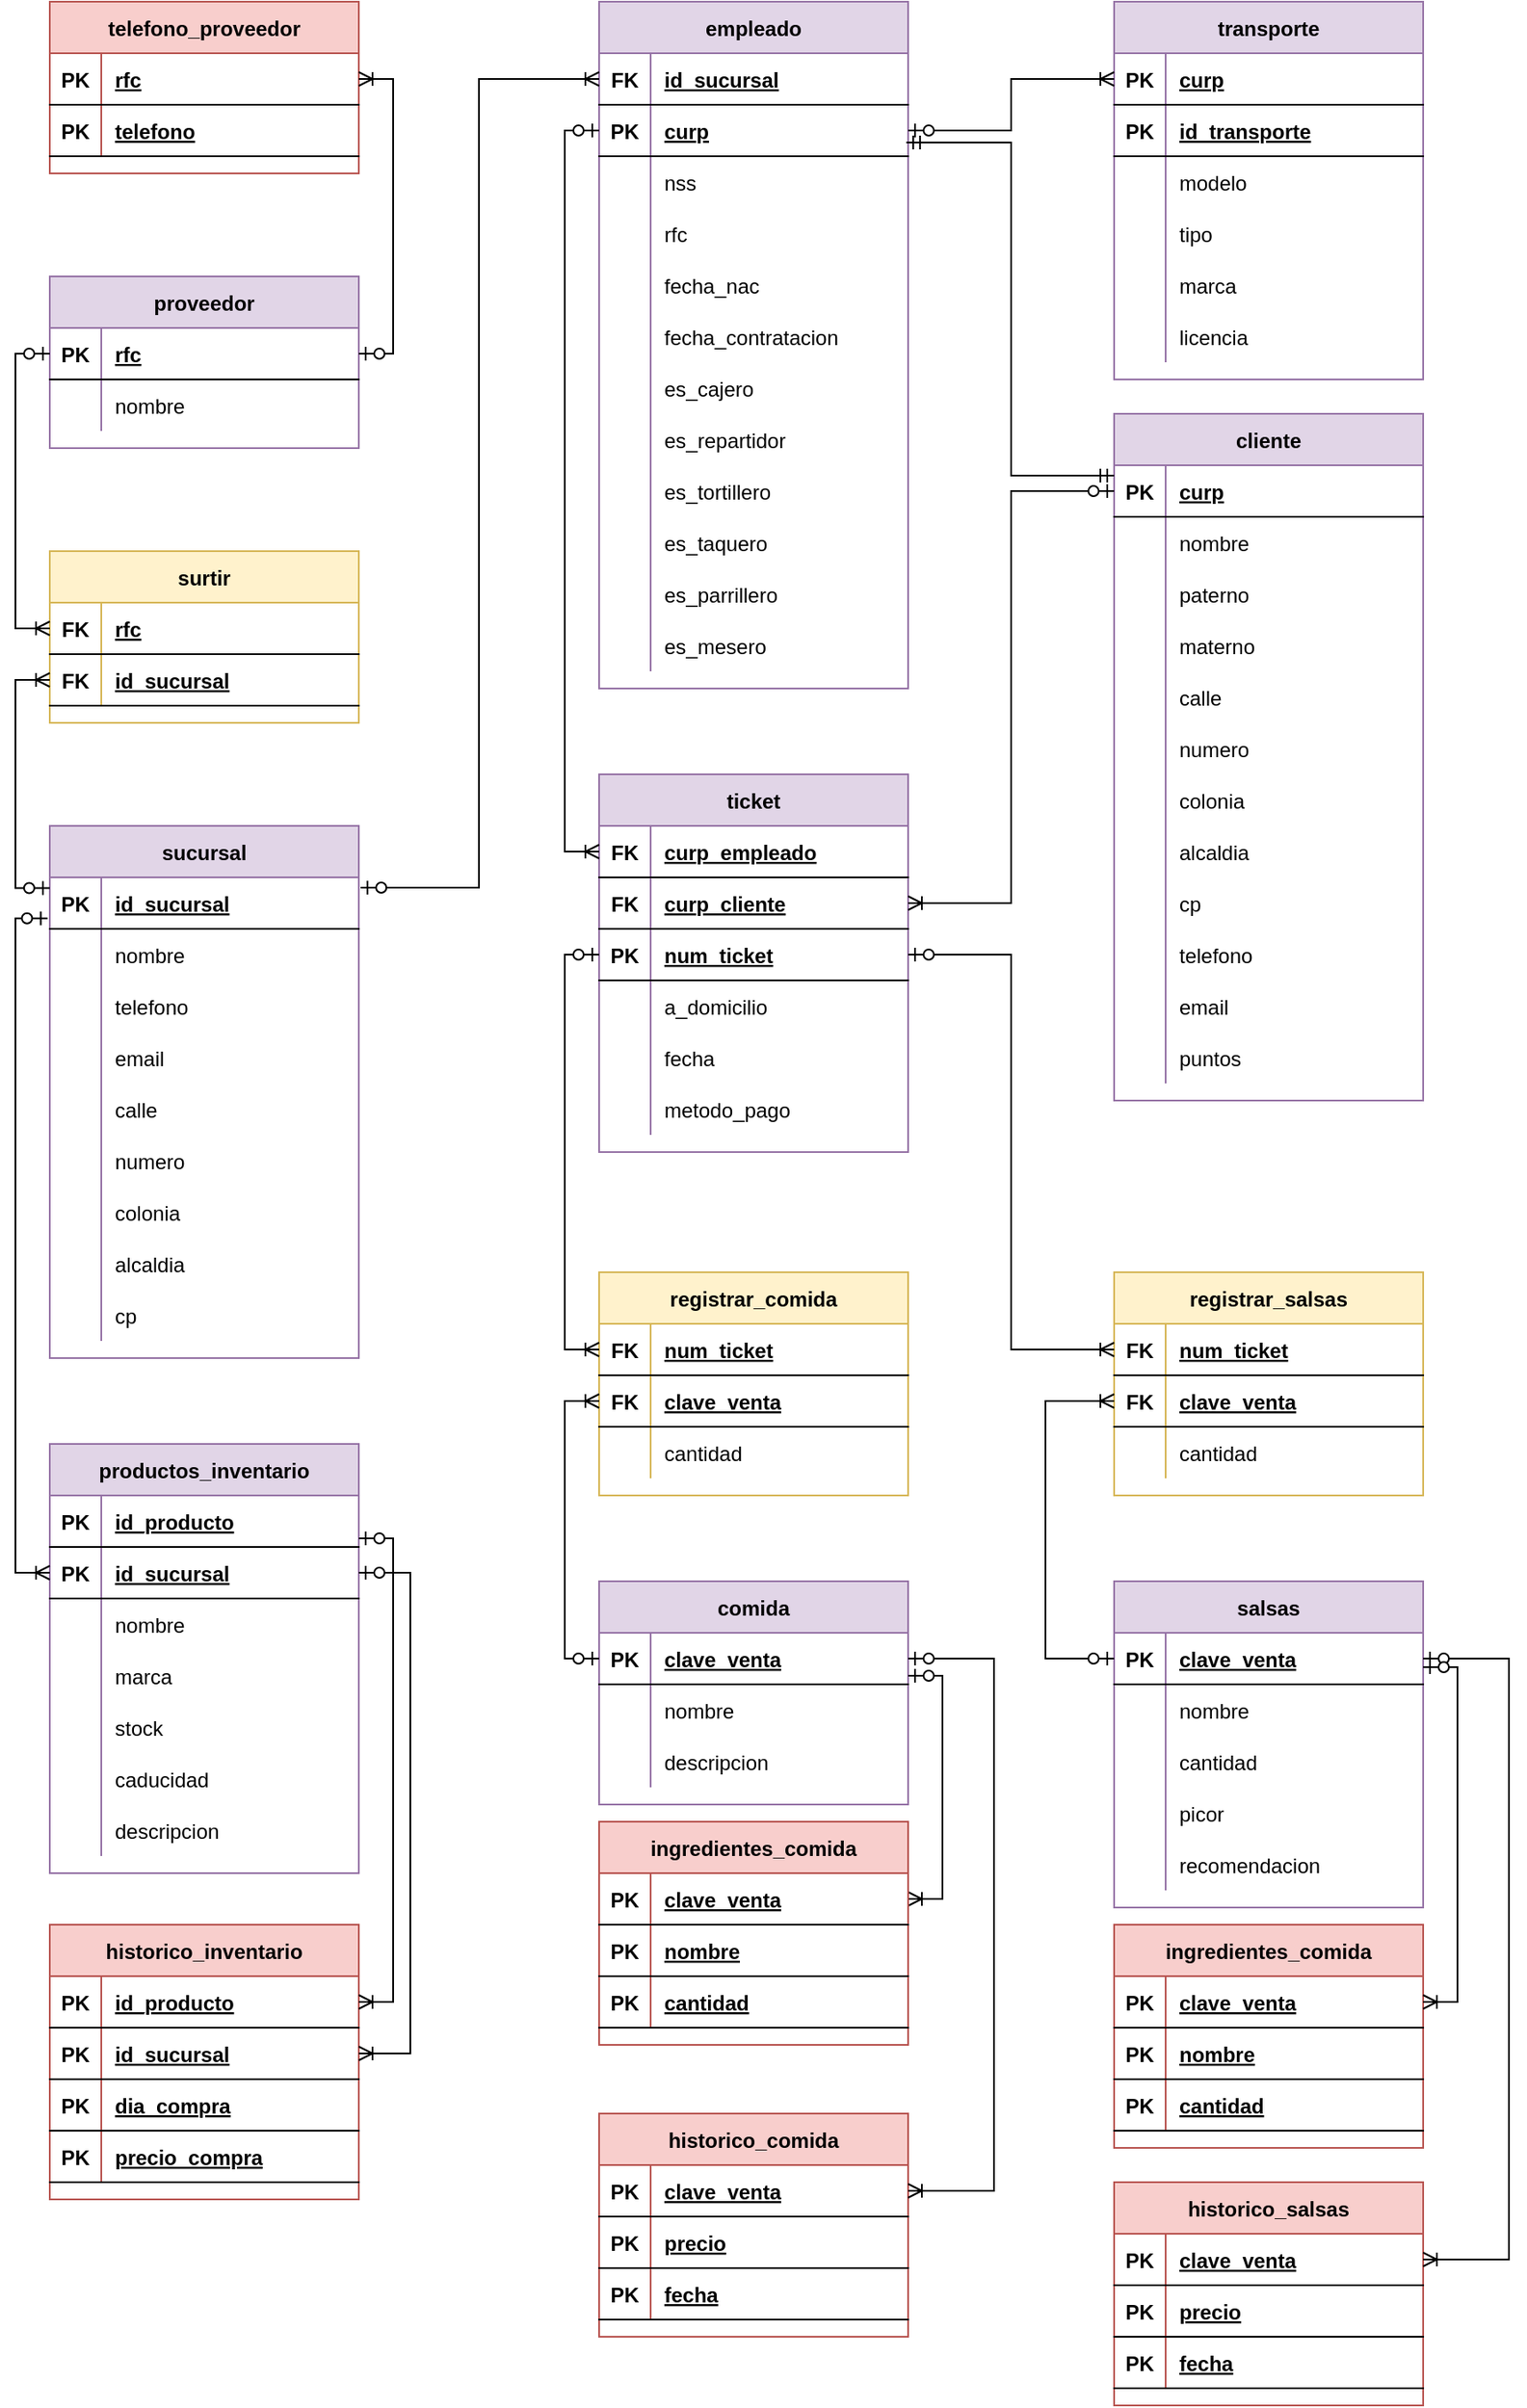 <?xml version="1.0" encoding="UTF-8"?>
<mxfile version="20.0.1" type="google"><diagram id="dmGu4m1CyR_RxKcWKAO3" name="Page-1"><mxGraphModel dx="1422" dy="760" grid="1" gridSize="10" guides="1" tooltips="1" connect="1" arrows="1" fold="1" page="1" pageScale="1" pageWidth="850" pageHeight="1100" math="0" shadow="0"><root><mxCell id="0"/><mxCell id="1" parent="0"/><mxCell id="k-B3teLCvTxzK3D756pV-1" value="cliente" style="shape=table;startSize=30;container=1;collapsible=1;childLayout=tableLayout;fixedRows=1;rowLines=0;fontStyle=1;align=center;resizeLast=1;fillColor=#e1d5e7;strokeColor=#9673a6;" parent="1" vertex="1"><mxGeometry x="700" y="280" width="180" height="400" as="geometry"/></mxCell><mxCell id="k-B3teLCvTxzK3D756pV-2" value="" style="shape=tableRow;horizontal=0;startSize=0;swimlaneHead=0;swimlaneBody=0;fillColor=none;collapsible=0;dropTarget=0;points=[[0,0.5],[1,0.5]];portConstraint=eastwest;top=0;left=0;right=0;bottom=1;" parent="k-B3teLCvTxzK3D756pV-1" vertex="1"><mxGeometry y="30" width="180" height="30" as="geometry"/></mxCell><mxCell id="k-B3teLCvTxzK3D756pV-3" value="PK" style="shape=partialRectangle;connectable=0;fillColor=none;top=0;left=0;bottom=0;right=0;fontStyle=1;overflow=hidden;" parent="k-B3teLCvTxzK3D756pV-2" vertex="1"><mxGeometry width="30" height="30" as="geometry"><mxRectangle width="30" height="30" as="alternateBounds"/></mxGeometry></mxCell><mxCell id="k-B3teLCvTxzK3D756pV-4" value="curp" style="shape=partialRectangle;connectable=0;fillColor=none;top=0;left=0;bottom=0;right=0;align=left;spacingLeft=6;fontStyle=5;overflow=hidden;" parent="k-B3teLCvTxzK3D756pV-2" vertex="1"><mxGeometry x="30" width="150" height="30" as="geometry"><mxRectangle width="150" height="30" as="alternateBounds"/></mxGeometry></mxCell><mxCell id="k-B3teLCvTxzK3D756pV-5" value="" style="shape=tableRow;horizontal=0;startSize=0;swimlaneHead=0;swimlaneBody=0;fillColor=none;collapsible=0;dropTarget=0;points=[[0,0.5],[1,0.5]];portConstraint=eastwest;top=0;left=0;right=0;bottom=0;" parent="k-B3teLCvTxzK3D756pV-1" vertex="1"><mxGeometry y="60" width="180" height="30" as="geometry"/></mxCell><mxCell id="k-B3teLCvTxzK3D756pV-6" value="" style="shape=partialRectangle;connectable=0;fillColor=none;top=0;left=0;bottom=0;right=0;editable=1;overflow=hidden;" parent="k-B3teLCvTxzK3D756pV-5" vertex="1"><mxGeometry width="30" height="30" as="geometry"><mxRectangle width="30" height="30" as="alternateBounds"/></mxGeometry></mxCell><mxCell id="k-B3teLCvTxzK3D756pV-7" value="nombre" style="shape=partialRectangle;connectable=0;fillColor=none;top=0;left=0;bottom=0;right=0;align=left;spacingLeft=6;overflow=hidden;" parent="k-B3teLCvTxzK3D756pV-5" vertex="1"><mxGeometry x="30" width="150" height="30" as="geometry"><mxRectangle width="150" height="30" as="alternateBounds"/></mxGeometry></mxCell><mxCell id="k-B3teLCvTxzK3D756pV-8" value="" style="shape=tableRow;horizontal=0;startSize=0;swimlaneHead=0;swimlaneBody=0;fillColor=none;collapsible=0;dropTarget=0;points=[[0,0.5],[1,0.5]];portConstraint=eastwest;top=0;left=0;right=0;bottom=0;" parent="k-B3teLCvTxzK3D756pV-1" vertex="1"><mxGeometry y="90" width="180" height="30" as="geometry"/></mxCell><mxCell id="k-B3teLCvTxzK3D756pV-9" value="" style="shape=partialRectangle;connectable=0;fillColor=none;top=0;left=0;bottom=0;right=0;editable=1;overflow=hidden;" parent="k-B3teLCvTxzK3D756pV-8" vertex="1"><mxGeometry width="30" height="30" as="geometry"><mxRectangle width="30" height="30" as="alternateBounds"/></mxGeometry></mxCell><mxCell id="k-B3teLCvTxzK3D756pV-10" value="paterno" style="shape=partialRectangle;connectable=0;fillColor=none;top=0;left=0;bottom=0;right=0;align=left;spacingLeft=6;overflow=hidden;" parent="k-B3teLCvTxzK3D756pV-8" vertex="1"><mxGeometry x="30" width="150" height="30" as="geometry"><mxRectangle width="150" height="30" as="alternateBounds"/></mxGeometry></mxCell><mxCell id="k-B3teLCvTxzK3D756pV-11" value="" style="shape=tableRow;horizontal=0;startSize=0;swimlaneHead=0;swimlaneBody=0;fillColor=none;collapsible=0;dropTarget=0;points=[[0,0.5],[1,0.5]];portConstraint=eastwest;top=0;left=0;right=0;bottom=0;" parent="k-B3teLCvTxzK3D756pV-1" vertex="1"><mxGeometry y="120" width="180" height="30" as="geometry"/></mxCell><mxCell id="k-B3teLCvTxzK3D756pV-12" value="" style="shape=partialRectangle;connectable=0;fillColor=none;top=0;left=0;bottom=0;right=0;editable=1;overflow=hidden;" parent="k-B3teLCvTxzK3D756pV-11" vertex="1"><mxGeometry width="30" height="30" as="geometry"><mxRectangle width="30" height="30" as="alternateBounds"/></mxGeometry></mxCell><mxCell id="k-B3teLCvTxzK3D756pV-13" value="materno" style="shape=partialRectangle;connectable=0;fillColor=none;top=0;left=0;bottom=0;right=0;align=left;spacingLeft=6;overflow=hidden;" parent="k-B3teLCvTxzK3D756pV-11" vertex="1"><mxGeometry x="30" width="150" height="30" as="geometry"><mxRectangle width="150" height="30" as="alternateBounds"/></mxGeometry></mxCell><mxCell id="k-B3teLCvTxzK3D756pV-35" value="" style="shape=tableRow;horizontal=0;startSize=0;swimlaneHead=0;swimlaneBody=0;fillColor=none;collapsible=0;dropTarget=0;points=[[0,0.5],[1,0.5]];portConstraint=eastwest;top=0;left=0;right=0;bottom=0;" parent="k-B3teLCvTxzK3D756pV-1" vertex="1"><mxGeometry y="150" width="180" height="30" as="geometry"/></mxCell><mxCell id="k-B3teLCvTxzK3D756pV-36" value="" style="shape=partialRectangle;connectable=0;fillColor=none;top=0;left=0;bottom=0;right=0;editable=1;overflow=hidden;" parent="k-B3teLCvTxzK3D756pV-35" vertex="1"><mxGeometry width="30" height="30" as="geometry"><mxRectangle width="30" height="30" as="alternateBounds"/></mxGeometry></mxCell><mxCell id="k-B3teLCvTxzK3D756pV-37" value="calle" style="shape=partialRectangle;connectable=0;fillColor=none;top=0;left=0;bottom=0;right=0;align=left;spacingLeft=6;overflow=hidden;" parent="k-B3teLCvTxzK3D756pV-35" vertex="1"><mxGeometry x="30" width="150" height="30" as="geometry"><mxRectangle width="150" height="30" as="alternateBounds"/></mxGeometry></mxCell><mxCell id="k-B3teLCvTxzK3D756pV-27" value="" style="shape=tableRow;horizontal=0;startSize=0;swimlaneHead=0;swimlaneBody=0;fillColor=none;collapsible=0;dropTarget=0;points=[[0,0.5],[1,0.5]];portConstraint=eastwest;top=0;left=0;right=0;bottom=0;" parent="k-B3teLCvTxzK3D756pV-1" vertex="1"><mxGeometry y="180" width="180" height="30" as="geometry"/></mxCell><mxCell id="k-B3teLCvTxzK3D756pV-28" value="" style="shape=partialRectangle;connectable=0;fillColor=none;top=0;left=0;bottom=0;right=0;editable=1;overflow=hidden;" parent="k-B3teLCvTxzK3D756pV-27" vertex="1"><mxGeometry width="30" height="30" as="geometry"><mxRectangle width="30" height="30" as="alternateBounds"/></mxGeometry></mxCell><mxCell id="k-B3teLCvTxzK3D756pV-29" value="numero" style="shape=partialRectangle;connectable=0;fillColor=none;top=0;left=0;bottom=0;right=0;align=left;spacingLeft=6;overflow=hidden;" parent="k-B3teLCvTxzK3D756pV-27" vertex="1"><mxGeometry x="30" width="150" height="30" as="geometry"><mxRectangle width="150" height="30" as="alternateBounds"/></mxGeometry></mxCell><mxCell id="k-B3teLCvTxzK3D756pV-23" value="" style="shape=tableRow;horizontal=0;startSize=0;swimlaneHead=0;swimlaneBody=0;fillColor=none;collapsible=0;dropTarget=0;points=[[0,0.5],[1,0.5]];portConstraint=eastwest;top=0;left=0;right=0;bottom=0;" parent="k-B3teLCvTxzK3D756pV-1" vertex="1"><mxGeometry y="210" width="180" height="30" as="geometry"/></mxCell><mxCell id="k-B3teLCvTxzK3D756pV-24" value="" style="shape=partialRectangle;connectable=0;fillColor=none;top=0;left=0;bottom=0;right=0;editable=1;overflow=hidden;" parent="k-B3teLCvTxzK3D756pV-23" vertex="1"><mxGeometry width="30" height="30" as="geometry"><mxRectangle width="30" height="30" as="alternateBounds"/></mxGeometry></mxCell><mxCell id="k-B3teLCvTxzK3D756pV-25" value="colonia" style="shape=partialRectangle;connectable=0;fillColor=none;top=0;left=0;bottom=0;right=0;align=left;spacingLeft=6;overflow=hidden;" parent="k-B3teLCvTxzK3D756pV-23" vertex="1"><mxGeometry x="30" width="150" height="30" as="geometry"><mxRectangle width="150" height="30" as="alternateBounds"/></mxGeometry></mxCell><mxCell id="k-B3teLCvTxzK3D756pV-19" value="" style="shape=tableRow;horizontal=0;startSize=0;swimlaneHead=0;swimlaneBody=0;fillColor=none;collapsible=0;dropTarget=0;points=[[0,0.5],[1,0.5]];portConstraint=eastwest;top=0;left=0;right=0;bottom=0;" parent="k-B3teLCvTxzK3D756pV-1" vertex="1"><mxGeometry y="240" width="180" height="30" as="geometry"/></mxCell><mxCell id="k-B3teLCvTxzK3D756pV-20" value="" style="shape=partialRectangle;connectable=0;fillColor=none;top=0;left=0;bottom=0;right=0;editable=1;overflow=hidden;" parent="k-B3teLCvTxzK3D756pV-19" vertex="1"><mxGeometry width="30" height="30" as="geometry"><mxRectangle width="30" height="30" as="alternateBounds"/></mxGeometry></mxCell><mxCell id="k-B3teLCvTxzK3D756pV-21" value="alcaldia" style="shape=partialRectangle;connectable=0;fillColor=none;top=0;left=0;bottom=0;right=0;align=left;spacingLeft=6;overflow=hidden;" parent="k-B3teLCvTxzK3D756pV-19" vertex="1"><mxGeometry x="30" width="150" height="30" as="geometry"><mxRectangle width="150" height="30" as="alternateBounds"/></mxGeometry></mxCell><mxCell id="k-B3teLCvTxzK3D756pV-39" value="" style="shape=tableRow;horizontal=0;startSize=0;swimlaneHead=0;swimlaneBody=0;fillColor=none;collapsible=0;dropTarget=0;points=[[0,0.5],[1,0.5]];portConstraint=eastwest;top=0;left=0;right=0;bottom=0;" parent="k-B3teLCvTxzK3D756pV-1" vertex="1"><mxGeometry y="270" width="180" height="30" as="geometry"/></mxCell><mxCell id="k-B3teLCvTxzK3D756pV-40" value="" style="shape=partialRectangle;connectable=0;fillColor=none;top=0;left=0;bottom=0;right=0;editable=1;overflow=hidden;" parent="k-B3teLCvTxzK3D756pV-39" vertex="1"><mxGeometry width="30" height="30" as="geometry"><mxRectangle width="30" height="30" as="alternateBounds"/></mxGeometry></mxCell><mxCell id="k-B3teLCvTxzK3D756pV-41" value="cp" style="shape=partialRectangle;connectable=0;fillColor=none;top=0;left=0;bottom=0;right=0;align=left;spacingLeft=6;overflow=hidden;" parent="k-B3teLCvTxzK3D756pV-39" vertex="1"><mxGeometry x="30" width="150" height="30" as="geometry"><mxRectangle width="150" height="30" as="alternateBounds"/></mxGeometry></mxCell><mxCell id="k-B3teLCvTxzK3D756pV-43" value="" style="shape=tableRow;horizontal=0;startSize=0;swimlaneHead=0;swimlaneBody=0;fillColor=none;collapsible=0;dropTarget=0;points=[[0,0.5],[1,0.5]];portConstraint=eastwest;top=0;left=0;right=0;bottom=0;" parent="k-B3teLCvTxzK3D756pV-1" vertex="1"><mxGeometry y="300" width="180" height="30" as="geometry"/></mxCell><mxCell id="k-B3teLCvTxzK3D756pV-44" value="" style="shape=partialRectangle;connectable=0;fillColor=none;top=0;left=0;bottom=0;right=0;editable=1;overflow=hidden;" parent="k-B3teLCvTxzK3D756pV-43" vertex="1"><mxGeometry width="30" height="30" as="geometry"><mxRectangle width="30" height="30" as="alternateBounds"/></mxGeometry></mxCell><mxCell id="k-B3teLCvTxzK3D756pV-45" value="telefono" style="shape=partialRectangle;connectable=0;fillColor=none;top=0;left=0;bottom=0;right=0;align=left;spacingLeft=6;overflow=hidden;" parent="k-B3teLCvTxzK3D756pV-43" vertex="1"><mxGeometry x="30" width="150" height="30" as="geometry"><mxRectangle width="150" height="30" as="alternateBounds"/></mxGeometry></mxCell><mxCell id="k-B3teLCvTxzK3D756pV-31" value="" style="shape=tableRow;horizontal=0;startSize=0;swimlaneHead=0;swimlaneBody=0;fillColor=none;collapsible=0;dropTarget=0;points=[[0,0.5],[1,0.5]];portConstraint=eastwest;top=0;left=0;right=0;bottom=0;" parent="k-B3teLCvTxzK3D756pV-1" vertex="1"><mxGeometry y="330" width="180" height="30" as="geometry"/></mxCell><mxCell id="k-B3teLCvTxzK3D756pV-32" value="" style="shape=partialRectangle;connectable=0;fillColor=none;top=0;left=0;bottom=0;right=0;editable=1;overflow=hidden;" parent="k-B3teLCvTxzK3D756pV-31" vertex="1"><mxGeometry width="30" height="30" as="geometry"><mxRectangle width="30" height="30" as="alternateBounds"/></mxGeometry></mxCell><mxCell id="k-B3teLCvTxzK3D756pV-33" value="email" style="shape=partialRectangle;connectable=0;fillColor=none;top=0;left=0;bottom=0;right=0;align=left;spacingLeft=6;overflow=hidden;" parent="k-B3teLCvTxzK3D756pV-31" vertex="1"><mxGeometry x="30" width="150" height="30" as="geometry"><mxRectangle width="150" height="30" as="alternateBounds"/></mxGeometry></mxCell><mxCell id="k-B3teLCvTxzK3D756pV-15" value="" style="shape=tableRow;horizontal=0;startSize=0;swimlaneHead=0;swimlaneBody=0;fillColor=none;collapsible=0;dropTarget=0;points=[[0,0.5],[1,0.5]];portConstraint=eastwest;top=0;left=0;right=0;bottom=0;" parent="k-B3teLCvTxzK3D756pV-1" vertex="1"><mxGeometry y="360" width="180" height="30" as="geometry"/></mxCell><mxCell id="k-B3teLCvTxzK3D756pV-16" value="" style="shape=partialRectangle;connectable=0;fillColor=none;top=0;left=0;bottom=0;right=0;editable=1;overflow=hidden;" parent="k-B3teLCvTxzK3D756pV-15" vertex="1"><mxGeometry width="30" height="30" as="geometry"><mxRectangle width="30" height="30" as="alternateBounds"/></mxGeometry></mxCell><mxCell id="k-B3teLCvTxzK3D756pV-17" value="puntos" style="shape=partialRectangle;connectable=0;fillColor=none;top=0;left=0;bottom=0;right=0;align=left;spacingLeft=6;overflow=hidden;" parent="k-B3teLCvTxzK3D756pV-15" vertex="1"><mxGeometry x="30" width="150" height="30" as="geometry"><mxRectangle width="150" height="30" as="alternateBounds"/></mxGeometry></mxCell><mxCell id="k-B3teLCvTxzK3D756pV-46" value="empleado" style="shape=table;startSize=30;container=1;collapsible=1;childLayout=tableLayout;fixedRows=1;rowLines=0;fontStyle=1;align=center;resizeLast=1;fillColor=#e1d5e7;strokeColor=#9673a6;" parent="1" vertex="1"><mxGeometry x="400" y="40" width="180" height="400" as="geometry"/></mxCell><mxCell id="Rzt6CRhQt8iWEMWGv57v-2" value="" style="shape=tableRow;horizontal=0;startSize=0;swimlaneHead=0;swimlaneBody=0;fillColor=none;collapsible=0;dropTarget=0;points=[[0,0.5],[1,0.5]];portConstraint=eastwest;top=0;left=0;right=0;bottom=1;" parent="k-B3teLCvTxzK3D756pV-46" vertex="1"><mxGeometry y="30" width="180" height="30" as="geometry"/></mxCell><mxCell id="Rzt6CRhQt8iWEMWGv57v-3" value="FK" style="shape=partialRectangle;connectable=0;fillColor=none;top=0;left=0;bottom=0;right=0;fontStyle=1;overflow=hidden;" parent="Rzt6CRhQt8iWEMWGv57v-2" vertex="1"><mxGeometry width="30" height="30" as="geometry"><mxRectangle width="30" height="30" as="alternateBounds"/></mxGeometry></mxCell><mxCell id="Rzt6CRhQt8iWEMWGv57v-4" value="id_sucursal" style="shape=partialRectangle;connectable=0;fillColor=none;top=0;left=0;bottom=0;right=0;align=left;spacingLeft=6;fontStyle=5;overflow=hidden;" parent="Rzt6CRhQt8iWEMWGv57v-2" vertex="1"><mxGeometry x="30" width="150" height="30" as="geometry"><mxRectangle width="150" height="30" as="alternateBounds"/></mxGeometry></mxCell><mxCell id="k-B3teLCvTxzK3D756pV-47" value="" style="shape=tableRow;horizontal=0;startSize=0;swimlaneHead=0;swimlaneBody=0;fillColor=none;collapsible=0;dropTarget=0;points=[[0,0.5],[1,0.5]];portConstraint=eastwest;top=0;left=0;right=0;bottom=1;" parent="k-B3teLCvTxzK3D756pV-46" vertex="1"><mxGeometry y="60" width="180" height="30" as="geometry"/></mxCell><mxCell id="k-B3teLCvTxzK3D756pV-48" value="PK" style="shape=partialRectangle;connectable=0;fillColor=none;top=0;left=0;bottom=0;right=0;fontStyle=1;overflow=hidden;" parent="k-B3teLCvTxzK3D756pV-47" vertex="1"><mxGeometry width="30" height="30" as="geometry"><mxRectangle width="30" height="30" as="alternateBounds"/></mxGeometry></mxCell><mxCell id="k-B3teLCvTxzK3D756pV-49" value="curp" style="shape=partialRectangle;connectable=0;fillColor=none;top=0;left=0;bottom=0;right=0;align=left;spacingLeft=6;fontStyle=5;overflow=hidden;" parent="k-B3teLCvTxzK3D756pV-47" vertex="1"><mxGeometry x="30" width="150" height="30" as="geometry"><mxRectangle width="150" height="30" as="alternateBounds"/></mxGeometry></mxCell><mxCell id="k-B3teLCvTxzK3D756pV-50" value="" style="shape=tableRow;horizontal=0;startSize=0;swimlaneHead=0;swimlaneBody=0;fillColor=none;collapsible=0;dropTarget=0;points=[[0,0.5],[1,0.5]];portConstraint=eastwest;top=0;left=0;right=0;bottom=0;" parent="k-B3teLCvTxzK3D756pV-46" vertex="1"><mxGeometry y="90" width="180" height="30" as="geometry"/></mxCell><mxCell id="k-B3teLCvTxzK3D756pV-51" value="" style="shape=partialRectangle;connectable=0;fillColor=none;top=0;left=0;bottom=0;right=0;editable=1;overflow=hidden;" parent="k-B3teLCvTxzK3D756pV-50" vertex="1"><mxGeometry width="30" height="30" as="geometry"><mxRectangle width="30" height="30" as="alternateBounds"/></mxGeometry></mxCell><mxCell id="k-B3teLCvTxzK3D756pV-52" value="nss" style="shape=partialRectangle;connectable=0;fillColor=none;top=0;left=0;bottom=0;right=0;align=left;spacingLeft=6;overflow=hidden;" parent="k-B3teLCvTxzK3D756pV-50" vertex="1"><mxGeometry x="30" width="150" height="30" as="geometry"><mxRectangle width="150" height="30" as="alternateBounds"/></mxGeometry></mxCell><mxCell id="k-B3teLCvTxzK3D756pV-53" value="" style="shape=tableRow;horizontal=0;startSize=0;swimlaneHead=0;swimlaneBody=0;fillColor=none;collapsible=0;dropTarget=0;points=[[0,0.5],[1,0.5]];portConstraint=eastwest;top=0;left=0;right=0;bottom=0;" parent="k-B3teLCvTxzK3D756pV-46" vertex="1"><mxGeometry y="120" width="180" height="30" as="geometry"/></mxCell><mxCell id="k-B3teLCvTxzK3D756pV-54" value="" style="shape=partialRectangle;connectable=0;fillColor=none;top=0;left=0;bottom=0;right=0;editable=1;overflow=hidden;" parent="k-B3teLCvTxzK3D756pV-53" vertex="1"><mxGeometry width="30" height="30" as="geometry"><mxRectangle width="30" height="30" as="alternateBounds"/></mxGeometry></mxCell><mxCell id="k-B3teLCvTxzK3D756pV-55" value="rfc" style="shape=partialRectangle;connectable=0;fillColor=none;top=0;left=0;bottom=0;right=0;align=left;spacingLeft=6;overflow=hidden;" parent="k-B3teLCvTxzK3D756pV-53" vertex="1"><mxGeometry x="30" width="150" height="30" as="geometry"><mxRectangle width="150" height="30" as="alternateBounds"/></mxGeometry></mxCell><mxCell id="k-B3teLCvTxzK3D756pV-72" value="" style="shape=tableRow;horizontal=0;startSize=0;swimlaneHead=0;swimlaneBody=0;fillColor=none;collapsible=0;dropTarget=0;points=[[0,0.5],[1,0.5]];portConstraint=eastwest;top=0;left=0;right=0;bottom=0;" parent="k-B3teLCvTxzK3D756pV-46" vertex="1"><mxGeometry y="150" width="180" height="30" as="geometry"/></mxCell><mxCell id="k-B3teLCvTxzK3D756pV-73" value="" style="shape=partialRectangle;connectable=0;fillColor=none;top=0;left=0;bottom=0;right=0;editable=1;overflow=hidden;" parent="k-B3teLCvTxzK3D756pV-72" vertex="1"><mxGeometry width="30" height="30" as="geometry"><mxRectangle width="30" height="30" as="alternateBounds"/></mxGeometry></mxCell><mxCell id="k-B3teLCvTxzK3D756pV-74" value="fecha_nac" style="shape=partialRectangle;connectable=0;fillColor=none;top=0;left=0;bottom=0;right=0;align=left;spacingLeft=6;overflow=hidden;" parent="k-B3teLCvTxzK3D756pV-72" vertex="1"><mxGeometry x="30" width="150" height="30" as="geometry"><mxRectangle width="150" height="30" as="alternateBounds"/></mxGeometry></mxCell><mxCell id="k-B3teLCvTxzK3D756pV-56" value="" style="shape=tableRow;horizontal=0;startSize=0;swimlaneHead=0;swimlaneBody=0;fillColor=none;collapsible=0;dropTarget=0;points=[[0,0.5],[1,0.5]];portConstraint=eastwest;top=0;left=0;right=0;bottom=0;" parent="k-B3teLCvTxzK3D756pV-46" vertex="1"><mxGeometry y="180" width="180" height="30" as="geometry"/></mxCell><mxCell id="k-B3teLCvTxzK3D756pV-57" value="" style="shape=partialRectangle;connectable=0;fillColor=none;top=0;left=0;bottom=0;right=0;editable=1;overflow=hidden;" parent="k-B3teLCvTxzK3D756pV-56" vertex="1"><mxGeometry width="30" height="30" as="geometry"><mxRectangle width="30" height="30" as="alternateBounds"/></mxGeometry></mxCell><mxCell id="k-B3teLCvTxzK3D756pV-58" value="fecha_contratacion" style="shape=partialRectangle;connectable=0;fillColor=none;top=0;left=0;bottom=0;right=0;align=left;spacingLeft=6;overflow=hidden;" parent="k-B3teLCvTxzK3D756pV-56" vertex="1"><mxGeometry x="30" width="150" height="30" as="geometry"><mxRectangle width="150" height="30" as="alternateBounds"/></mxGeometry></mxCell><mxCell id="k-B3teLCvTxzK3D756pV-68" value="" style="shape=tableRow;horizontal=0;startSize=0;swimlaneHead=0;swimlaneBody=0;fillColor=none;collapsible=0;dropTarget=0;points=[[0,0.5],[1,0.5]];portConstraint=eastwest;top=0;left=0;right=0;bottom=0;" parent="k-B3teLCvTxzK3D756pV-46" vertex="1"><mxGeometry y="210" width="180" height="30" as="geometry"/></mxCell><mxCell id="k-B3teLCvTxzK3D756pV-69" value="" style="shape=partialRectangle;connectable=0;fillColor=none;top=0;left=0;bottom=0;right=0;editable=1;overflow=hidden;" parent="k-B3teLCvTxzK3D756pV-68" vertex="1"><mxGeometry width="30" height="30" as="geometry"><mxRectangle width="30" height="30" as="alternateBounds"/></mxGeometry></mxCell><mxCell id="k-B3teLCvTxzK3D756pV-70" value="es_cajero" style="shape=partialRectangle;connectable=0;fillColor=none;top=0;left=0;bottom=0;right=0;align=left;spacingLeft=6;overflow=hidden;" parent="k-B3teLCvTxzK3D756pV-68" vertex="1"><mxGeometry x="30" width="150" height="30" as="geometry"><mxRectangle width="150" height="30" as="alternateBounds"/></mxGeometry></mxCell><mxCell id="k-B3teLCvTxzK3D756pV-88" value="" style="shape=tableRow;horizontal=0;startSize=0;swimlaneHead=0;swimlaneBody=0;fillColor=none;collapsible=0;dropTarget=0;points=[[0,0.5],[1,0.5]];portConstraint=eastwest;top=0;left=0;right=0;bottom=0;" parent="k-B3teLCvTxzK3D756pV-46" vertex="1"><mxGeometry y="240" width="180" height="30" as="geometry"/></mxCell><mxCell id="k-B3teLCvTxzK3D756pV-89" value="" style="shape=partialRectangle;connectable=0;fillColor=none;top=0;left=0;bottom=0;right=0;editable=1;overflow=hidden;" parent="k-B3teLCvTxzK3D756pV-88" vertex="1"><mxGeometry width="30" height="30" as="geometry"><mxRectangle width="30" height="30" as="alternateBounds"/></mxGeometry></mxCell><mxCell id="k-B3teLCvTxzK3D756pV-90" value="es_repartidor" style="shape=partialRectangle;connectable=0;fillColor=none;top=0;left=0;bottom=0;right=0;align=left;spacingLeft=6;overflow=hidden;" parent="k-B3teLCvTxzK3D756pV-88" vertex="1"><mxGeometry x="30" width="150" height="30" as="geometry"><mxRectangle width="150" height="30" as="alternateBounds"/></mxGeometry></mxCell><mxCell id="k-B3teLCvTxzK3D756pV-84" value="" style="shape=tableRow;horizontal=0;startSize=0;swimlaneHead=0;swimlaneBody=0;fillColor=none;collapsible=0;dropTarget=0;points=[[0,0.5],[1,0.5]];portConstraint=eastwest;top=0;left=0;right=0;bottom=0;" parent="k-B3teLCvTxzK3D756pV-46" vertex="1"><mxGeometry y="270" width="180" height="30" as="geometry"/></mxCell><mxCell id="k-B3teLCvTxzK3D756pV-85" value="" style="shape=partialRectangle;connectable=0;fillColor=none;top=0;left=0;bottom=0;right=0;editable=1;overflow=hidden;" parent="k-B3teLCvTxzK3D756pV-84" vertex="1"><mxGeometry width="30" height="30" as="geometry"><mxRectangle width="30" height="30" as="alternateBounds"/></mxGeometry></mxCell><mxCell id="k-B3teLCvTxzK3D756pV-86" value="es_tortillero" style="shape=partialRectangle;connectable=0;fillColor=none;top=0;left=0;bottom=0;right=0;align=left;spacingLeft=6;overflow=hidden;" parent="k-B3teLCvTxzK3D756pV-84" vertex="1"><mxGeometry x="30" width="150" height="30" as="geometry"><mxRectangle width="150" height="30" as="alternateBounds"/></mxGeometry></mxCell><mxCell id="k-B3teLCvTxzK3D756pV-80" value="" style="shape=tableRow;horizontal=0;startSize=0;swimlaneHead=0;swimlaneBody=0;fillColor=none;collapsible=0;dropTarget=0;points=[[0,0.5],[1,0.5]];portConstraint=eastwest;top=0;left=0;right=0;bottom=0;" parent="k-B3teLCvTxzK3D756pV-46" vertex="1"><mxGeometry y="300" width="180" height="30" as="geometry"/></mxCell><mxCell id="k-B3teLCvTxzK3D756pV-81" value="" style="shape=partialRectangle;connectable=0;fillColor=none;top=0;left=0;bottom=0;right=0;editable=1;overflow=hidden;" parent="k-B3teLCvTxzK3D756pV-80" vertex="1"><mxGeometry width="30" height="30" as="geometry"><mxRectangle width="30" height="30" as="alternateBounds"/></mxGeometry></mxCell><mxCell id="k-B3teLCvTxzK3D756pV-82" value="es_taquero" style="shape=partialRectangle;connectable=0;fillColor=none;top=0;left=0;bottom=0;right=0;align=left;spacingLeft=6;overflow=hidden;" parent="k-B3teLCvTxzK3D756pV-80" vertex="1"><mxGeometry x="30" width="150" height="30" as="geometry"><mxRectangle width="150" height="30" as="alternateBounds"/></mxGeometry></mxCell><mxCell id="k-B3teLCvTxzK3D756pV-76" value="" style="shape=tableRow;horizontal=0;startSize=0;swimlaneHead=0;swimlaneBody=0;fillColor=none;collapsible=0;dropTarget=0;points=[[0,0.5],[1,0.5]];portConstraint=eastwest;top=0;left=0;right=0;bottom=0;" parent="k-B3teLCvTxzK3D756pV-46" vertex="1"><mxGeometry y="330" width="180" height="30" as="geometry"/></mxCell><mxCell id="k-B3teLCvTxzK3D756pV-77" value="" style="shape=partialRectangle;connectable=0;fillColor=none;top=0;left=0;bottom=0;right=0;editable=1;overflow=hidden;" parent="k-B3teLCvTxzK3D756pV-76" vertex="1"><mxGeometry width="30" height="30" as="geometry"><mxRectangle width="30" height="30" as="alternateBounds"/></mxGeometry></mxCell><mxCell id="k-B3teLCvTxzK3D756pV-78" value="es_parrillero" style="shape=partialRectangle;connectable=0;fillColor=none;top=0;left=0;bottom=0;right=0;align=left;spacingLeft=6;overflow=hidden;" parent="k-B3teLCvTxzK3D756pV-76" vertex="1"><mxGeometry x="30" width="150" height="30" as="geometry"><mxRectangle width="150" height="30" as="alternateBounds"/></mxGeometry></mxCell><mxCell id="k-B3teLCvTxzK3D756pV-64" value="" style="shape=tableRow;horizontal=0;startSize=0;swimlaneHead=0;swimlaneBody=0;fillColor=none;collapsible=0;dropTarget=0;points=[[0,0.5],[1,0.5]];portConstraint=eastwest;top=0;left=0;right=0;bottom=0;" parent="k-B3teLCvTxzK3D756pV-46" vertex="1"><mxGeometry y="360" width="180" height="30" as="geometry"/></mxCell><mxCell id="k-B3teLCvTxzK3D756pV-65" value="" style="shape=partialRectangle;connectable=0;fillColor=none;top=0;left=0;bottom=0;right=0;editable=1;overflow=hidden;" parent="k-B3teLCvTxzK3D756pV-64" vertex="1"><mxGeometry width="30" height="30" as="geometry"><mxRectangle width="30" height="30" as="alternateBounds"/></mxGeometry></mxCell><mxCell id="k-B3teLCvTxzK3D756pV-66" value="es_mesero" style="shape=partialRectangle;connectable=0;fillColor=none;top=0;left=0;bottom=0;right=0;align=left;spacingLeft=6;overflow=hidden;" parent="k-B3teLCvTxzK3D756pV-64" vertex="1"><mxGeometry x="30" width="150" height="30" as="geometry"><mxRectangle width="150" height="30" as="alternateBounds"/></mxGeometry></mxCell><mxCell id="k-B3teLCvTxzK3D756pV-91" value="transporte" style="shape=table;startSize=30;container=1;collapsible=1;childLayout=tableLayout;fixedRows=1;rowLines=0;fontStyle=1;align=center;resizeLast=1;fillColor=#e1d5e7;strokeColor=#9673a6;" parent="1" vertex="1"><mxGeometry x="700" y="40" width="180" height="220" as="geometry"/></mxCell><mxCell id="k-B3teLCvTxzK3D756pV-105" value="" style="shape=tableRow;horizontal=0;startSize=0;swimlaneHead=0;swimlaneBody=0;fillColor=none;collapsible=0;dropTarget=0;points=[[0,0.5],[1,0.5]];portConstraint=eastwest;top=0;left=0;right=0;bottom=1;" parent="k-B3teLCvTxzK3D756pV-91" vertex="1"><mxGeometry y="30" width="180" height="30" as="geometry"/></mxCell><mxCell id="k-B3teLCvTxzK3D756pV-106" value="PK" style="shape=partialRectangle;connectable=0;fillColor=none;top=0;left=0;bottom=0;right=0;fontStyle=1;overflow=hidden;" parent="k-B3teLCvTxzK3D756pV-105" vertex="1"><mxGeometry width="30" height="30" as="geometry"><mxRectangle width="30" height="30" as="alternateBounds"/></mxGeometry></mxCell><mxCell id="k-B3teLCvTxzK3D756pV-107" value="curp" style="shape=partialRectangle;connectable=0;fillColor=none;top=0;left=0;bottom=0;right=0;align=left;spacingLeft=6;fontStyle=5;overflow=hidden;" parent="k-B3teLCvTxzK3D756pV-105" vertex="1"><mxGeometry x="30" width="150" height="30" as="geometry"><mxRectangle width="150" height="30" as="alternateBounds"/></mxGeometry></mxCell><mxCell id="k-B3teLCvTxzK3D756pV-92" value="" style="shape=tableRow;horizontal=0;startSize=0;swimlaneHead=0;swimlaneBody=0;fillColor=none;collapsible=0;dropTarget=0;points=[[0,0.5],[1,0.5]];portConstraint=eastwest;top=0;left=0;right=0;bottom=1;" parent="k-B3teLCvTxzK3D756pV-91" vertex="1"><mxGeometry y="60" width="180" height="30" as="geometry"/></mxCell><mxCell id="k-B3teLCvTxzK3D756pV-93" value="PK" style="shape=partialRectangle;connectable=0;fillColor=none;top=0;left=0;bottom=0;right=0;fontStyle=1;overflow=hidden;" parent="k-B3teLCvTxzK3D756pV-92" vertex="1"><mxGeometry width="30" height="30" as="geometry"><mxRectangle width="30" height="30" as="alternateBounds"/></mxGeometry></mxCell><mxCell id="k-B3teLCvTxzK3D756pV-94" value="id_transporte" style="shape=partialRectangle;connectable=0;fillColor=none;top=0;left=0;bottom=0;right=0;align=left;spacingLeft=6;fontStyle=5;overflow=hidden;" parent="k-B3teLCvTxzK3D756pV-92" vertex="1"><mxGeometry x="30" width="150" height="30" as="geometry"><mxRectangle width="150" height="30" as="alternateBounds"/></mxGeometry></mxCell><mxCell id="k-B3teLCvTxzK3D756pV-95" value="" style="shape=tableRow;horizontal=0;startSize=0;swimlaneHead=0;swimlaneBody=0;fillColor=none;collapsible=0;dropTarget=0;points=[[0,0.5],[1,0.5]];portConstraint=eastwest;top=0;left=0;right=0;bottom=0;" parent="k-B3teLCvTxzK3D756pV-91" vertex="1"><mxGeometry y="90" width="180" height="30" as="geometry"/></mxCell><mxCell id="k-B3teLCvTxzK3D756pV-96" value="" style="shape=partialRectangle;connectable=0;fillColor=none;top=0;left=0;bottom=0;right=0;editable=1;overflow=hidden;" parent="k-B3teLCvTxzK3D756pV-95" vertex="1"><mxGeometry width="30" height="30" as="geometry"><mxRectangle width="30" height="30" as="alternateBounds"/></mxGeometry></mxCell><mxCell id="k-B3teLCvTxzK3D756pV-97" value="modelo" style="shape=partialRectangle;connectable=0;fillColor=none;top=0;left=0;bottom=0;right=0;align=left;spacingLeft=6;overflow=hidden;" parent="k-B3teLCvTxzK3D756pV-95" vertex="1"><mxGeometry x="30" width="150" height="30" as="geometry"><mxRectangle width="150" height="30" as="alternateBounds"/></mxGeometry></mxCell><mxCell id="Rzt6CRhQt8iWEMWGv57v-10" value="" style="shape=tableRow;horizontal=0;startSize=0;swimlaneHead=0;swimlaneBody=0;fillColor=none;collapsible=0;dropTarget=0;points=[[0,0.5],[1,0.5]];portConstraint=eastwest;top=0;left=0;right=0;bottom=0;" parent="k-B3teLCvTxzK3D756pV-91" vertex="1"><mxGeometry y="120" width="180" height="30" as="geometry"/></mxCell><mxCell id="Rzt6CRhQt8iWEMWGv57v-11" value="" style="shape=partialRectangle;connectable=0;fillColor=none;top=0;left=0;bottom=0;right=0;editable=1;overflow=hidden;" parent="Rzt6CRhQt8iWEMWGv57v-10" vertex="1"><mxGeometry width="30" height="30" as="geometry"><mxRectangle width="30" height="30" as="alternateBounds"/></mxGeometry></mxCell><mxCell id="Rzt6CRhQt8iWEMWGv57v-12" value="tipo" style="shape=partialRectangle;connectable=0;fillColor=none;top=0;left=0;bottom=0;right=0;align=left;spacingLeft=6;overflow=hidden;" parent="Rzt6CRhQt8iWEMWGv57v-10" vertex="1"><mxGeometry x="30" width="150" height="30" as="geometry"><mxRectangle width="150" height="30" as="alternateBounds"/></mxGeometry></mxCell><mxCell id="k-B3teLCvTxzK3D756pV-98" value="" style="shape=tableRow;horizontal=0;startSize=0;swimlaneHead=0;swimlaneBody=0;fillColor=none;collapsible=0;dropTarget=0;points=[[0,0.5],[1,0.5]];portConstraint=eastwest;top=0;left=0;right=0;bottom=0;" parent="k-B3teLCvTxzK3D756pV-91" vertex="1"><mxGeometry y="150" width="180" height="30" as="geometry"/></mxCell><mxCell id="k-B3teLCvTxzK3D756pV-99" value="" style="shape=partialRectangle;connectable=0;fillColor=none;top=0;left=0;bottom=0;right=0;editable=1;overflow=hidden;" parent="k-B3teLCvTxzK3D756pV-98" vertex="1"><mxGeometry width="30" height="30" as="geometry"><mxRectangle width="30" height="30" as="alternateBounds"/></mxGeometry></mxCell><mxCell id="k-B3teLCvTxzK3D756pV-100" value="marca" style="shape=partialRectangle;connectable=0;fillColor=none;top=0;left=0;bottom=0;right=0;align=left;spacingLeft=6;overflow=hidden;" parent="k-B3teLCvTxzK3D756pV-98" vertex="1"><mxGeometry x="30" width="150" height="30" as="geometry"><mxRectangle width="150" height="30" as="alternateBounds"/></mxGeometry></mxCell><mxCell id="k-B3teLCvTxzK3D756pV-101" value="" style="shape=tableRow;horizontal=0;startSize=0;swimlaneHead=0;swimlaneBody=0;fillColor=none;collapsible=0;dropTarget=0;points=[[0,0.5],[1,0.5]];portConstraint=eastwest;top=0;left=0;right=0;bottom=0;" parent="k-B3teLCvTxzK3D756pV-91" vertex="1"><mxGeometry y="180" width="180" height="30" as="geometry"/></mxCell><mxCell id="k-B3teLCvTxzK3D756pV-102" value="" style="shape=partialRectangle;connectable=0;fillColor=none;top=0;left=0;bottom=0;right=0;editable=1;overflow=hidden;" parent="k-B3teLCvTxzK3D756pV-101" vertex="1"><mxGeometry width="30" height="30" as="geometry"><mxRectangle width="30" height="30" as="alternateBounds"/></mxGeometry></mxCell><mxCell id="k-B3teLCvTxzK3D756pV-103" value="licencia" style="shape=partialRectangle;connectable=0;fillColor=none;top=0;left=0;bottom=0;right=0;align=left;spacingLeft=6;overflow=hidden;" parent="k-B3teLCvTxzK3D756pV-101" vertex="1"><mxGeometry x="30" width="150" height="30" as="geometry"><mxRectangle width="150" height="30" as="alternateBounds"/></mxGeometry></mxCell><mxCell id="k-B3teLCvTxzK3D756pV-108" value="proveedor" style="shape=table;startSize=30;container=1;collapsible=1;childLayout=tableLayout;fixedRows=1;rowLines=0;fontStyle=1;align=center;resizeLast=1;fillColor=#e1d5e7;strokeColor=#9673a6;" parent="1" vertex="1"><mxGeometry x="80" y="200" width="180" height="100" as="geometry"/></mxCell><mxCell id="k-B3teLCvTxzK3D756pV-109" value="" style="shape=tableRow;horizontal=0;startSize=0;swimlaneHead=0;swimlaneBody=0;fillColor=none;collapsible=0;dropTarget=0;points=[[0,0.5],[1,0.5]];portConstraint=eastwest;top=0;left=0;right=0;bottom=1;" parent="k-B3teLCvTxzK3D756pV-108" vertex="1"><mxGeometry y="30" width="180" height="30" as="geometry"/></mxCell><mxCell id="k-B3teLCvTxzK3D756pV-110" value="PK" style="shape=partialRectangle;connectable=0;fillColor=none;top=0;left=0;bottom=0;right=0;fontStyle=1;overflow=hidden;" parent="k-B3teLCvTxzK3D756pV-109" vertex="1"><mxGeometry width="30" height="30" as="geometry"><mxRectangle width="30" height="30" as="alternateBounds"/></mxGeometry></mxCell><mxCell id="k-B3teLCvTxzK3D756pV-111" value="rfc" style="shape=partialRectangle;connectable=0;fillColor=none;top=0;left=0;bottom=0;right=0;align=left;spacingLeft=6;fontStyle=5;overflow=hidden;" parent="k-B3teLCvTxzK3D756pV-109" vertex="1"><mxGeometry x="30" width="150" height="30" as="geometry"><mxRectangle width="150" height="30" as="alternateBounds"/></mxGeometry></mxCell><mxCell id="k-B3teLCvTxzK3D756pV-112" value="" style="shape=tableRow;horizontal=0;startSize=0;swimlaneHead=0;swimlaneBody=0;fillColor=none;collapsible=0;dropTarget=0;points=[[0,0.5],[1,0.5]];portConstraint=eastwest;top=0;left=0;right=0;bottom=0;" parent="k-B3teLCvTxzK3D756pV-108" vertex="1"><mxGeometry y="60" width="180" height="30" as="geometry"/></mxCell><mxCell id="k-B3teLCvTxzK3D756pV-113" value="" style="shape=partialRectangle;connectable=0;fillColor=none;top=0;left=0;bottom=0;right=0;editable=1;overflow=hidden;" parent="k-B3teLCvTxzK3D756pV-112" vertex="1"><mxGeometry width="30" height="30" as="geometry"><mxRectangle width="30" height="30" as="alternateBounds"/></mxGeometry></mxCell><mxCell id="k-B3teLCvTxzK3D756pV-114" value="nombre" style="shape=partialRectangle;connectable=0;fillColor=none;top=0;left=0;bottom=0;right=0;align=left;spacingLeft=6;overflow=hidden;" parent="k-B3teLCvTxzK3D756pV-112" vertex="1"><mxGeometry x="30" width="150" height="30" as="geometry"><mxRectangle width="150" height="30" as="alternateBounds"/></mxGeometry></mxCell><mxCell id="k-B3teLCvTxzK3D756pV-121" value="telefono_proveedor" style="shape=table;startSize=30;container=1;collapsible=1;childLayout=tableLayout;fixedRows=1;rowLines=0;fontStyle=1;align=center;resizeLast=1;fillColor=#f8cecc;strokeColor=#b85450;" parent="1" vertex="1"><mxGeometry x="80" y="40" width="180" height="100" as="geometry"/></mxCell><mxCell id="k-B3teLCvTxzK3D756pV-122" value="" style="shape=tableRow;horizontal=0;startSize=0;swimlaneHead=0;swimlaneBody=0;fillColor=none;collapsible=0;dropTarget=0;points=[[0,0.5],[1,0.5]];portConstraint=eastwest;top=0;left=0;right=0;bottom=1;" parent="k-B3teLCvTxzK3D756pV-121" vertex="1"><mxGeometry y="30" width="180" height="30" as="geometry"/></mxCell><mxCell id="k-B3teLCvTxzK3D756pV-123" value="PK" style="shape=partialRectangle;connectable=0;fillColor=none;top=0;left=0;bottom=0;right=0;fontStyle=1;overflow=hidden;" parent="k-B3teLCvTxzK3D756pV-122" vertex="1"><mxGeometry width="30" height="30" as="geometry"><mxRectangle width="30" height="30" as="alternateBounds"/></mxGeometry></mxCell><mxCell id="k-B3teLCvTxzK3D756pV-124" value="rfc" style="shape=partialRectangle;connectable=0;fillColor=none;top=0;left=0;bottom=0;right=0;align=left;spacingLeft=6;fontStyle=5;overflow=hidden;" parent="k-B3teLCvTxzK3D756pV-122" vertex="1"><mxGeometry x="30" width="150" height="30" as="geometry"><mxRectangle width="150" height="30" as="alternateBounds"/></mxGeometry></mxCell><mxCell id="k-B3teLCvTxzK3D756pV-139" value="" style="shape=tableRow;horizontal=0;startSize=0;swimlaneHead=0;swimlaneBody=0;fillColor=none;collapsible=0;dropTarget=0;points=[[0,0.5],[1,0.5]];portConstraint=eastwest;top=0;left=0;right=0;bottom=1;" parent="k-B3teLCvTxzK3D756pV-121" vertex="1"><mxGeometry y="60" width="180" height="30" as="geometry"/></mxCell><mxCell id="k-B3teLCvTxzK3D756pV-140" value="PK" style="shape=partialRectangle;connectable=0;fillColor=none;top=0;left=0;bottom=0;right=0;fontStyle=1;overflow=hidden;" parent="k-B3teLCvTxzK3D756pV-139" vertex="1"><mxGeometry width="30" height="30" as="geometry"><mxRectangle width="30" height="30" as="alternateBounds"/></mxGeometry></mxCell><mxCell id="k-B3teLCvTxzK3D756pV-141" value="telefono" style="shape=partialRectangle;connectable=0;fillColor=none;top=0;left=0;bottom=0;right=0;align=left;spacingLeft=6;fontStyle=5;overflow=hidden;" parent="k-B3teLCvTxzK3D756pV-139" vertex="1"><mxGeometry x="30" width="150" height="30" as="geometry"><mxRectangle width="150" height="30" as="alternateBounds"/></mxGeometry></mxCell><mxCell id="k-B3teLCvTxzK3D756pV-142" value="sucursal" style="shape=table;startSize=30;container=1;collapsible=1;childLayout=tableLayout;fixedRows=1;rowLines=0;fontStyle=1;align=center;resizeLast=1;fillColor=#e1d5e7;strokeColor=#9673a6;" parent="1" vertex="1"><mxGeometry x="80" y="520" width="180" height="310" as="geometry"/></mxCell><mxCell id="k-B3teLCvTxzK3D756pV-143" value="" style="shape=tableRow;horizontal=0;startSize=0;swimlaneHead=0;swimlaneBody=0;fillColor=none;collapsible=0;dropTarget=0;points=[[0,0.5],[1,0.5]];portConstraint=eastwest;top=0;left=0;right=0;bottom=1;" parent="k-B3teLCvTxzK3D756pV-142" vertex="1"><mxGeometry y="30" width="180" height="30" as="geometry"/></mxCell><mxCell id="k-B3teLCvTxzK3D756pV-144" value="PK" style="shape=partialRectangle;connectable=0;fillColor=none;top=0;left=0;bottom=0;right=0;fontStyle=1;overflow=hidden;" parent="k-B3teLCvTxzK3D756pV-143" vertex="1"><mxGeometry width="30" height="30" as="geometry"><mxRectangle width="30" height="30" as="alternateBounds"/></mxGeometry></mxCell><mxCell id="k-B3teLCvTxzK3D756pV-145" value="id_sucursal" style="shape=partialRectangle;connectable=0;fillColor=none;top=0;left=0;bottom=0;right=0;align=left;spacingLeft=6;fontStyle=5;overflow=hidden;" parent="k-B3teLCvTxzK3D756pV-143" vertex="1"><mxGeometry x="30" width="150" height="30" as="geometry"><mxRectangle width="150" height="30" as="alternateBounds"/></mxGeometry></mxCell><mxCell id="k-B3teLCvTxzK3D756pV-146" value="" style="shape=tableRow;horizontal=0;startSize=0;swimlaneHead=0;swimlaneBody=0;fillColor=none;collapsible=0;dropTarget=0;points=[[0,0.5],[1,0.5]];portConstraint=eastwest;top=0;left=0;right=0;bottom=0;" parent="k-B3teLCvTxzK3D756pV-142" vertex="1"><mxGeometry y="60" width="180" height="30" as="geometry"/></mxCell><mxCell id="k-B3teLCvTxzK3D756pV-147" value="" style="shape=partialRectangle;connectable=0;fillColor=none;top=0;left=0;bottom=0;right=0;editable=1;overflow=hidden;" parent="k-B3teLCvTxzK3D756pV-146" vertex="1"><mxGeometry width="30" height="30" as="geometry"><mxRectangle width="30" height="30" as="alternateBounds"/></mxGeometry></mxCell><mxCell id="k-B3teLCvTxzK3D756pV-148" value="nombre" style="shape=partialRectangle;connectable=0;fillColor=none;top=0;left=0;bottom=0;right=0;align=left;spacingLeft=6;overflow=hidden;" parent="k-B3teLCvTxzK3D756pV-146" vertex="1"><mxGeometry x="30" width="150" height="30" as="geometry"><mxRectangle width="150" height="30" as="alternateBounds"/></mxGeometry></mxCell><mxCell id="k-B3teLCvTxzK3D756pV-149" value="" style="shape=tableRow;horizontal=0;startSize=0;swimlaneHead=0;swimlaneBody=0;fillColor=none;collapsible=0;dropTarget=0;points=[[0,0.5],[1,0.5]];portConstraint=eastwest;top=0;left=0;right=0;bottom=0;" parent="k-B3teLCvTxzK3D756pV-142" vertex="1"><mxGeometry y="90" width="180" height="30" as="geometry"/></mxCell><mxCell id="k-B3teLCvTxzK3D756pV-150" value="" style="shape=partialRectangle;connectable=0;fillColor=none;top=0;left=0;bottom=0;right=0;editable=1;overflow=hidden;" parent="k-B3teLCvTxzK3D756pV-149" vertex="1"><mxGeometry width="30" height="30" as="geometry"><mxRectangle width="30" height="30" as="alternateBounds"/></mxGeometry></mxCell><mxCell id="k-B3teLCvTxzK3D756pV-151" value="telefono" style="shape=partialRectangle;connectable=0;fillColor=none;top=0;left=0;bottom=0;right=0;align=left;spacingLeft=6;overflow=hidden;" parent="k-B3teLCvTxzK3D756pV-149" vertex="1"><mxGeometry x="30" width="150" height="30" as="geometry"><mxRectangle width="150" height="30" as="alternateBounds"/></mxGeometry></mxCell><mxCell id="k-B3teLCvTxzK3D756pV-152" value="" style="shape=tableRow;horizontal=0;startSize=0;swimlaneHead=0;swimlaneBody=0;fillColor=none;collapsible=0;dropTarget=0;points=[[0,0.5],[1,0.5]];portConstraint=eastwest;top=0;left=0;right=0;bottom=0;" parent="k-B3teLCvTxzK3D756pV-142" vertex="1"><mxGeometry y="120" width="180" height="30" as="geometry"/></mxCell><mxCell id="k-B3teLCvTxzK3D756pV-153" value="" style="shape=partialRectangle;connectable=0;fillColor=none;top=0;left=0;bottom=0;right=0;editable=1;overflow=hidden;" parent="k-B3teLCvTxzK3D756pV-152" vertex="1"><mxGeometry width="30" height="30" as="geometry"><mxRectangle width="30" height="30" as="alternateBounds"/></mxGeometry></mxCell><mxCell id="k-B3teLCvTxzK3D756pV-154" value="email" style="shape=partialRectangle;connectable=0;fillColor=none;top=0;left=0;bottom=0;right=0;align=left;spacingLeft=6;overflow=hidden;" parent="k-B3teLCvTxzK3D756pV-152" vertex="1"><mxGeometry x="30" width="150" height="30" as="geometry"><mxRectangle width="150" height="30" as="alternateBounds"/></mxGeometry></mxCell><mxCell id="k-B3teLCvTxzK3D756pV-156" value="" style="shape=tableRow;horizontal=0;startSize=0;swimlaneHead=0;swimlaneBody=0;fillColor=none;collapsible=0;dropTarget=0;points=[[0,0.5],[1,0.5]];portConstraint=eastwest;top=0;left=0;right=0;bottom=0;" parent="k-B3teLCvTxzK3D756pV-142" vertex="1"><mxGeometry y="150" width="180" height="30" as="geometry"/></mxCell><mxCell id="k-B3teLCvTxzK3D756pV-157" value="" style="shape=partialRectangle;connectable=0;fillColor=none;top=0;left=0;bottom=0;right=0;editable=1;overflow=hidden;" parent="k-B3teLCvTxzK3D756pV-156" vertex="1"><mxGeometry width="30" height="30" as="geometry"><mxRectangle width="30" height="30" as="alternateBounds"/></mxGeometry></mxCell><mxCell id="k-B3teLCvTxzK3D756pV-158" value="calle" style="shape=partialRectangle;connectable=0;fillColor=none;top=0;left=0;bottom=0;right=0;align=left;spacingLeft=6;overflow=hidden;" parent="k-B3teLCvTxzK3D756pV-156" vertex="1"><mxGeometry x="30" width="150" height="30" as="geometry"><mxRectangle width="150" height="30" as="alternateBounds"/></mxGeometry></mxCell><mxCell id="k-B3teLCvTxzK3D756pV-159" value="" style="shape=tableRow;horizontal=0;startSize=0;swimlaneHead=0;swimlaneBody=0;fillColor=none;collapsible=0;dropTarget=0;points=[[0,0.5],[1,0.5]];portConstraint=eastwest;top=0;left=0;right=0;bottom=0;" parent="k-B3teLCvTxzK3D756pV-142" vertex="1"><mxGeometry y="180" width="180" height="30" as="geometry"/></mxCell><mxCell id="k-B3teLCvTxzK3D756pV-160" value="" style="shape=partialRectangle;connectable=0;fillColor=none;top=0;left=0;bottom=0;right=0;editable=1;overflow=hidden;" parent="k-B3teLCvTxzK3D756pV-159" vertex="1"><mxGeometry width="30" height="30" as="geometry"><mxRectangle width="30" height="30" as="alternateBounds"/></mxGeometry></mxCell><mxCell id="k-B3teLCvTxzK3D756pV-161" value="numero" style="shape=partialRectangle;connectable=0;fillColor=none;top=0;left=0;bottom=0;right=0;align=left;spacingLeft=6;overflow=hidden;" parent="k-B3teLCvTxzK3D756pV-159" vertex="1"><mxGeometry x="30" width="150" height="30" as="geometry"><mxRectangle width="150" height="30" as="alternateBounds"/></mxGeometry></mxCell><mxCell id="k-B3teLCvTxzK3D756pV-162" value="" style="shape=tableRow;horizontal=0;startSize=0;swimlaneHead=0;swimlaneBody=0;fillColor=none;collapsible=0;dropTarget=0;points=[[0,0.5],[1,0.5]];portConstraint=eastwest;top=0;left=0;right=0;bottom=0;" parent="k-B3teLCvTxzK3D756pV-142" vertex="1"><mxGeometry y="210" width="180" height="30" as="geometry"/></mxCell><mxCell id="k-B3teLCvTxzK3D756pV-163" value="" style="shape=partialRectangle;connectable=0;fillColor=none;top=0;left=0;bottom=0;right=0;editable=1;overflow=hidden;" parent="k-B3teLCvTxzK3D756pV-162" vertex="1"><mxGeometry width="30" height="30" as="geometry"><mxRectangle width="30" height="30" as="alternateBounds"/></mxGeometry></mxCell><mxCell id="k-B3teLCvTxzK3D756pV-164" value="colonia" style="shape=partialRectangle;connectable=0;fillColor=none;top=0;left=0;bottom=0;right=0;align=left;spacingLeft=6;overflow=hidden;" parent="k-B3teLCvTxzK3D756pV-162" vertex="1"><mxGeometry x="30" width="150" height="30" as="geometry"><mxRectangle width="150" height="30" as="alternateBounds"/></mxGeometry></mxCell><mxCell id="k-B3teLCvTxzK3D756pV-165" value="" style="shape=tableRow;horizontal=0;startSize=0;swimlaneHead=0;swimlaneBody=0;fillColor=none;collapsible=0;dropTarget=0;points=[[0,0.5],[1,0.5]];portConstraint=eastwest;top=0;left=0;right=0;bottom=0;" parent="k-B3teLCvTxzK3D756pV-142" vertex="1"><mxGeometry y="240" width="180" height="30" as="geometry"/></mxCell><mxCell id="k-B3teLCvTxzK3D756pV-166" value="" style="shape=partialRectangle;connectable=0;fillColor=none;top=0;left=0;bottom=0;right=0;editable=1;overflow=hidden;" parent="k-B3teLCvTxzK3D756pV-165" vertex="1"><mxGeometry width="30" height="30" as="geometry"><mxRectangle width="30" height="30" as="alternateBounds"/></mxGeometry></mxCell><mxCell id="k-B3teLCvTxzK3D756pV-167" value="alcaldia" style="shape=partialRectangle;connectable=0;fillColor=none;top=0;left=0;bottom=0;right=0;align=left;spacingLeft=6;overflow=hidden;" parent="k-B3teLCvTxzK3D756pV-165" vertex="1"><mxGeometry x="30" width="150" height="30" as="geometry"><mxRectangle width="150" height="30" as="alternateBounds"/></mxGeometry></mxCell><mxCell id="k-B3teLCvTxzK3D756pV-168" value="" style="shape=tableRow;horizontal=0;startSize=0;swimlaneHead=0;swimlaneBody=0;fillColor=none;collapsible=0;dropTarget=0;points=[[0,0.5],[1,0.5]];portConstraint=eastwest;top=0;left=0;right=0;bottom=0;" parent="k-B3teLCvTxzK3D756pV-142" vertex="1"><mxGeometry y="270" width="180" height="30" as="geometry"/></mxCell><mxCell id="k-B3teLCvTxzK3D756pV-169" value="" style="shape=partialRectangle;connectable=0;fillColor=none;top=0;left=0;bottom=0;right=0;editable=1;overflow=hidden;" parent="k-B3teLCvTxzK3D756pV-168" vertex="1"><mxGeometry width="30" height="30" as="geometry"><mxRectangle width="30" height="30" as="alternateBounds"/></mxGeometry></mxCell><mxCell id="k-B3teLCvTxzK3D756pV-170" value="cp" style="shape=partialRectangle;connectable=0;fillColor=none;top=0;left=0;bottom=0;right=0;align=left;spacingLeft=6;overflow=hidden;" parent="k-B3teLCvTxzK3D756pV-168" vertex="1"><mxGeometry x="30" width="150" height="30" as="geometry"><mxRectangle width="150" height="30" as="alternateBounds"/></mxGeometry></mxCell><mxCell id="k-B3teLCvTxzK3D756pV-171" value="productos_inventario" style="shape=table;startSize=30;container=1;collapsible=1;childLayout=tableLayout;fixedRows=1;rowLines=0;fontStyle=1;align=center;resizeLast=1;fillColor=#e1d5e7;strokeColor=#9673a6;" parent="1" vertex="1"><mxGeometry x="80" y="880" width="180" height="250" as="geometry"/></mxCell><mxCell id="k-B3teLCvTxzK3D756pV-172" value="" style="shape=tableRow;horizontal=0;startSize=0;swimlaneHead=0;swimlaneBody=0;fillColor=none;collapsible=0;dropTarget=0;points=[[0,0.5],[1,0.5]];portConstraint=eastwest;top=0;left=0;right=0;bottom=1;" parent="k-B3teLCvTxzK3D756pV-171" vertex="1"><mxGeometry y="30" width="180" height="30" as="geometry"/></mxCell><mxCell id="k-B3teLCvTxzK3D756pV-173" value="PK" style="shape=partialRectangle;connectable=0;fillColor=none;top=0;left=0;bottom=0;right=0;fontStyle=1;overflow=hidden;" parent="k-B3teLCvTxzK3D756pV-172" vertex="1"><mxGeometry width="30" height="30" as="geometry"><mxRectangle width="30" height="30" as="alternateBounds"/></mxGeometry></mxCell><mxCell id="k-B3teLCvTxzK3D756pV-174" value="id_producto" style="shape=partialRectangle;connectable=0;fillColor=none;top=0;left=0;bottom=0;right=0;align=left;spacingLeft=6;fontStyle=5;overflow=hidden;" parent="k-B3teLCvTxzK3D756pV-172" vertex="1"><mxGeometry x="30" width="150" height="30" as="geometry"><mxRectangle width="150" height="30" as="alternateBounds"/></mxGeometry></mxCell><mxCell id="k-B3teLCvTxzK3D756pV-348" value="" style="shape=tableRow;horizontal=0;startSize=0;swimlaneHead=0;swimlaneBody=0;fillColor=none;collapsible=0;dropTarget=0;points=[[0,0.5],[1,0.5]];portConstraint=eastwest;top=0;left=0;right=0;bottom=1;" parent="k-B3teLCvTxzK3D756pV-171" vertex="1"><mxGeometry y="60" width="180" height="30" as="geometry"/></mxCell><mxCell id="k-B3teLCvTxzK3D756pV-349" value="PK" style="shape=partialRectangle;connectable=0;fillColor=none;top=0;left=0;bottom=0;right=0;fontStyle=1;overflow=hidden;" parent="k-B3teLCvTxzK3D756pV-348" vertex="1"><mxGeometry width="30" height="30" as="geometry"><mxRectangle width="30" height="30" as="alternateBounds"/></mxGeometry></mxCell><mxCell id="k-B3teLCvTxzK3D756pV-350" value="id_sucursal" style="shape=partialRectangle;connectable=0;fillColor=none;top=0;left=0;bottom=0;right=0;align=left;spacingLeft=6;fontStyle=5;overflow=hidden;" parent="k-B3teLCvTxzK3D756pV-348" vertex="1"><mxGeometry x="30" width="150" height="30" as="geometry"><mxRectangle width="150" height="30" as="alternateBounds"/></mxGeometry></mxCell><mxCell id="k-B3teLCvTxzK3D756pV-175" value="" style="shape=tableRow;horizontal=0;startSize=0;swimlaneHead=0;swimlaneBody=0;fillColor=none;collapsible=0;dropTarget=0;points=[[0,0.5],[1,0.5]];portConstraint=eastwest;top=0;left=0;right=0;bottom=0;" parent="k-B3teLCvTxzK3D756pV-171" vertex="1"><mxGeometry y="90" width="180" height="30" as="geometry"/></mxCell><mxCell id="k-B3teLCvTxzK3D756pV-176" value="" style="shape=partialRectangle;connectable=0;fillColor=none;top=0;left=0;bottom=0;right=0;editable=1;overflow=hidden;" parent="k-B3teLCvTxzK3D756pV-175" vertex="1"><mxGeometry width="30" height="30" as="geometry"><mxRectangle width="30" height="30" as="alternateBounds"/></mxGeometry></mxCell><mxCell id="k-B3teLCvTxzK3D756pV-177" value="nombre" style="shape=partialRectangle;connectable=0;fillColor=none;top=0;left=0;bottom=0;right=0;align=left;spacingLeft=6;overflow=hidden;" parent="k-B3teLCvTxzK3D756pV-175" vertex="1"><mxGeometry x="30" width="150" height="30" as="geometry"><mxRectangle width="150" height="30" as="alternateBounds"/></mxGeometry></mxCell><mxCell id="k-B3teLCvTxzK3D756pV-178" value="" style="shape=tableRow;horizontal=0;startSize=0;swimlaneHead=0;swimlaneBody=0;fillColor=none;collapsible=0;dropTarget=0;points=[[0,0.5],[1,0.5]];portConstraint=eastwest;top=0;left=0;right=0;bottom=0;" parent="k-B3teLCvTxzK3D756pV-171" vertex="1"><mxGeometry y="120" width="180" height="30" as="geometry"/></mxCell><mxCell id="k-B3teLCvTxzK3D756pV-179" value="" style="shape=partialRectangle;connectable=0;fillColor=none;top=0;left=0;bottom=0;right=0;editable=1;overflow=hidden;" parent="k-B3teLCvTxzK3D756pV-178" vertex="1"><mxGeometry width="30" height="30" as="geometry"><mxRectangle width="30" height="30" as="alternateBounds"/></mxGeometry></mxCell><mxCell id="k-B3teLCvTxzK3D756pV-180" value="marca" style="shape=partialRectangle;connectable=0;fillColor=none;top=0;left=0;bottom=0;right=0;align=left;spacingLeft=6;overflow=hidden;" parent="k-B3teLCvTxzK3D756pV-178" vertex="1"><mxGeometry x="30" width="150" height="30" as="geometry"><mxRectangle width="150" height="30" as="alternateBounds"/></mxGeometry></mxCell><mxCell id="k-B3teLCvTxzK3D756pV-181" value="" style="shape=tableRow;horizontal=0;startSize=0;swimlaneHead=0;swimlaneBody=0;fillColor=none;collapsible=0;dropTarget=0;points=[[0,0.5],[1,0.5]];portConstraint=eastwest;top=0;left=0;right=0;bottom=0;" parent="k-B3teLCvTxzK3D756pV-171" vertex="1"><mxGeometry y="150" width="180" height="30" as="geometry"/></mxCell><mxCell id="k-B3teLCvTxzK3D756pV-182" value="" style="shape=partialRectangle;connectable=0;fillColor=none;top=0;left=0;bottom=0;right=0;editable=1;overflow=hidden;" parent="k-B3teLCvTxzK3D756pV-181" vertex="1"><mxGeometry width="30" height="30" as="geometry"><mxRectangle width="30" height="30" as="alternateBounds"/></mxGeometry></mxCell><mxCell id="k-B3teLCvTxzK3D756pV-183" value="stock" style="shape=partialRectangle;connectable=0;fillColor=none;top=0;left=0;bottom=0;right=0;align=left;spacingLeft=6;overflow=hidden;" parent="k-B3teLCvTxzK3D756pV-181" vertex="1"><mxGeometry x="30" width="150" height="30" as="geometry"><mxRectangle width="150" height="30" as="alternateBounds"/></mxGeometry></mxCell><mxCell id="k-B3teLCvTxzK3D756pV-185" value="" style="shape=tableRow;horizontal=0;startSize=0;swimlaneHead=0;swimlaneBody=0;fillColor=none;collapsible=0;dropTarget=0;points=[[0,0.5],[1,0.5]];portConstraint=eastwest;top=0;left=0;right=0;bottom=0;" parent="k-B3teLCvTxzK3D756pV-171" vertex="1"><mxGeometry y="180" width="180" height="30" as="geometry"/></mxCell><mxCell id="k-B3teLCvTxzK3D756pV-186" value="" style="shape=partialRectangle;connectable=0;fillColor=none;top=0;left=0;bottom=0;right=0;editable=1;overflow=hidden;" parent="k-B3teLCvTxzK3D756pV-185" vertex="1"><mxGeometry width="30" height="30" as="geometry"><mxRectangle width="30" height="30" as="alternateBounds"/></mxGeometry></mxCell><mxCell id="k-B3teLCvTxzK3D756pV-187" value="caducidad" style="shape=partialRectangle;connectable=0;fillColor=none;top=0;left=0;bottom=0;right=0;align=left;spacingLeft=6;overflow=hidden;" parent="k-B3teLCvTxzK3D756pV-185" vertex="1"><mxGeometry x="30" width="150" height="30" as="geometry"><mxRectangle width="150" height="30" as="alternateBounds"/></mxGeometry></mxCell><mxCell id="k-B3teLCvTxzK3D756pV-189" value="" style="shape=tableRow;horizontal=0;startSize=0;swimlaneHead=0;swimlaneBody=0;fillColor=none;collapsible=0;dropTarget=0;points=[[0,0.5],[1,0.5]];portConstraint=eastwest;top=0;left=0;right=0;bottom=0;" parent="k-B3teLCvTxzK3D756pV-171" vertex="1"><mxGeometry y="210" width="180" height="30" as="geometry"/></mxCell><mxCell id="k-B3teLCvTxzK3D756pV-190" value="" style="shape=partialRectangle;connectable=0;fillColor=none;top=0;left=0;bottom=0;right=0;editable=1;overflow=hidden;" parent="k-B3teLCvTxzK3D756pV-189" vertex="1"><mxGeometry width="30" height="30" as="geometry"><mxRectangle width="30" height="30" as="alternateBounds"/></mxGeometry></mxCell><mxCell id="k-B3teLCvTxzK3D756pV-191" value="descripcion" style="shape=partialRectangle;connectable=0;fillColor=none;top=0;left=0;bottom=0;right=0;align=left;spacingLeft=6;overflow=hidden;" parent="k-B3teLCvTxzK3D756pV-189" vertex="1"><mxGeometry x="30" width="150" height="30" as="geometry"><mxRectangle width="150" height="30" as="alternateBounds"/></mxGeometry></mxCell><mxCell id="k-B3teLCvTxzK3D756pV-192" value="historico_inventario" style="shape=table;startSize=30;container=1;collapsible=1;childLayout=tableLayout;fixedRows=1;rowLines=0;fontStyle=1;align=center;resizeLast=1;fillColor=#f8cecc;strokeColor=#b85450;" parent="1" vertex="1"><mxGeometry x="80" y="1160" width="180" height="160" as="geometry"/></mxCell><mxCell id="k-B3teLCvTxzK3D756pV-193" value="" style="shape=tableRow;horizontal=0;startSize=0;swimlaneHead=0;swimlaneBody=0;fillColor=none;collapsible=0;dropTarget=0;points=[[0,0.5],[1,0.5]];portConstraint=eastwest;top=0;left=0;right=0;bottom=1;" parent="k-B3teLCvTxzK3D756pV-192" vertex="1"><mxGeometry y="30" width="180" height="30" as="geometry"/></mxCell><mxCell id="k-B3teLCvTxzK3D756pV-194" value="PK" style="shape=partialRectangle;connectable=0;fillColor=none;top=0;left=0;bottom=0;right=0;fontStyle=1;overflow=hidden;" parent="k-B3teLCvTxzK3D756pV-193" vertex="1"><mxGeometry width="30" height="30" as="geometry"><mxRectangle width="30" height="30" as="alternateBounds"/></mxGeometry></mxCell><mxCell id="k-B3teLCvTxzK3D756pV-195" value="id_producto" style="shape=partialRectangle;connectable=0;fillColor=none;top=0;left=0;bottom=0;right=0;align=left;spacingLeft=6;fontStyle=5;overflow=hidden;" parent="k-B3teLCvTxzK3D756pV-193" vertex="1"><mxGeometry x="30" width="150" height="30" as="geometry"><mxRectangle width="150" height="30" as="alternateBounds"/></mxGeometry></mxCell><mxCell id="k-B3teLCvTxzK3D756pV-354" value="" style="shape=tableRow;horizontal=0;startSize=0;swimlaneHead=0;swimlaneBody=0;fillColor=none;collapsible=0;dropTarget=0;points=[[0,0.5],[1,0.5]];portConstraint=eastwest;top=0;left=0;right=0;bottom=1;" parent="k-B3teLCvTxzK3D756pV-192" vertex="1"><mxGeometry y="60" width="180" height="30" as="geometry"/></mxCell><mxCell id="k-B3teLCvTxzK3D756pV-355" value="PK" style="shape=partialRectangle;connectable=0;fillColor=none;top=0;left=0;bottom=0;right=0;fontStyle=1;overflow=hidden;" parent="k-B3teLCvTxzK3D756pV-354" vertex="1"><mxGeometry width="30" height="30" as="geometry"><mxRectangle width="30" height="30" as="alternateBounds"/></mxGeometry></mxCell><mxCell id="k-B3teLCvTxzK3D756pV-356" value="id_sucursal" style="shape=partialRectangle;connectable=0;fillColor=none;top=0;left=0;bottom=0;right=0;align=left;spacingLeft=6;fontStyle=5;overflow=hidden;" parent="k-B3teLCvTxzK3D756pV-354" vertex="1"><mxGeometry x="30" width="150" height="30" as="geometry"><mxRectangle width="150" height="30" as="alternateBounds"/></mxGeometry></mxCell><mxCell id="k-B3teLCvTxzK3D756pV-205" value="" style="shape=tableRow;horizontal=0;startSize=0;swimlaneHead=0;swimlaneBody=0;fillColor=none;collapsible=0;dropTarget=0;points=[[0,0.5],[1,0.5]];portConstraint=eastwest;top=0;left=0;right=0;bottom=1;" parent="k-B3teLCvTxzK3D756pV-192" vertex="1"><mxGeometry y="90" width="180" height="30" as="geometry"/></mxCell><mxCell id="k-B3teLCvTxzK3D756pV-206" value="PK" style="shape=partialRectangle;connectable=0;fillColor=none;top=0;left=0;bottom=0;right=0;fontStyle=1;overflow=hidden;" parent="k-B3teLCvTxzK3D756pV-205" vertex="1"><mxGeometry width="30" height="30" as="geometry"><mxRectangle width="30" height="30" as="alternateBounds"/></mxGeometry></mxCell><mxCell id="k-B3teLCvTxzK3D756pV-207" value="dia_compra" style="shape=partialRectangle;connectable=0;fillColor=none;top=0;left=0;bottom=0;right=0;align=left;spacingLeft=6;fontStyle=5;overflow=hidden;" parent="k-B3teLCvTxzK3D756pV-205" vertex="1"><mxGeometry x="30" width="150" height="30" as="geometry"><mxRectangle width="150" height="30" as="alternateBounds"/></mxGeometry></mxCell><mxCell id="k-B3teLCvTxzK3D756pV-208" value="" style="shape=tableRow;horizontal=0;startSize=0;swimlaneHead=0;swimlaneBody=0;fillColor=none;collapsible=0;dropTarget=0;points=[[0,0.5],[1,0.5]];portConstraint=eastwest;top=0;left=0;right=0;bottom=1;" parent="k-B3teLCvTxzK3D756pV-192" vertex="1"><mxGeometry y="120" width="180" height="30" as="geometry"/></mxCell><mxCell id="k-B3teLCvTxzK3D756pV-209" value="PK" style="shape=partialRectangle;connectable=0;fillColor=none;top=0;left=0;bottom=0;right=0;fontStyle=1;overflow=hidden;" parent="k-B3teLCvTxzK3D756pV-208" vertex="1"><mxGeometry width="30" height="30" as="geometry"><mxRectangle width="30" height="30" as="alternateBounds"/></mxGeometry></mxCell><mxCell id="k-B3teLCvTxzK3D756pV-210" value="precio_compra" style="shape=partialRectangle;connectable=0;fillColor=none;top=0;left=0;bottom=0;right=0;align=left;spacingLeft=6;fontStyle=5;overflow=hidden;" parent="k-B3teLCvTxzK3D756pV-208" vertex="1"><mxGeometry x="30" width="150" height="30" as="geometry"><mxRectangle width="150" height="30" as="alternateBounds"/></mxGeometry></mxCell><mxCell id="k-B3teLCvTxzK3D756pV-211" value="historico_comida" style="shape=table;startSize=30;container=1;collapsible=1;childLayout=tableLayout;fixedRows=1;rowLines=0;fontStyle=1;align=center;resizeLast=1;fillColor=#f8cecc;strokeColor=#b85450;" parent="1" vertex="1"><mxGeometry x="400" y="1270" width="180" height="130" as="geometry"/></mxCell><mxCell id="k-B3teLCvTxzK3D756pV-212" value="" style="shape=tableRow;horizontal=0;startSize=0;swimlaneHead=0;swimlaneBody=0;fillColor=none;collapsible=0;dropTarget=0;points=[[0,0.5],[1,0.5]];portConstraint=eastwest;top=0;left=0;right=0;bottom=1;" parent="k-B3teLCvTxzK3D756pV-211" vertex="1"><mxGeometry y="30" width="180" height="30" as="geometry"/></mxCell><mxCell id="k-B3teLCvTxzK3D756pV-213" value="PK" style="shape=partialRectangle;connectable=0;fillColor=none;top=0;left=0;bottom=0;right=0;fontStyle=1;overflow=hidden;" parent="k-B3teLCvTxzK3D756pV-212" vertex="1"><mxGeometry width="30" height="30" as="geometry"><mxRectangle width="30" height="30" as="alternateBounds"/></mxGeometry></mxCell><mxCell id="k-B3teLCvTxzK3D756pV-214" value="clave_venta" style="shape=partialRectangle;connectable=0;fillColor=none;top=0;left=0;bottom=0;right=0;align=left;spacingLeft=6;fontStyle=5;overflow=hidden;" parent="k-B3teLCvTxzK3D756pV-212" vertex="1"><mxGeometry x="30" width="150" height="30" as="geometry"><mxRectangle width="150" height="30" as="alternateBounds"/></mxGeometry></mxCell><mxCell id="k-B3teLCvTxzK3D756pV-215" value="" style="shape=tableRow;horizontal=0;startSize=0;swimlaneHead=0;swimlaneBody=0;fillColor=none;collapsible=0;dropTarget=0;points=[[0,0.5],[1,0.5]];portConstraint=eastwest;top=0;left=0;right=0;bottom=1;" parent="k-B3teLCvTxzK3D756pV-211" vertex="1"><mxGeometry y="60" width="180" height="30" as="geometry"/></mxCell><mxCell id="k-B3teLCvTxzK3D756pV-216" value="PK" style="shape=partialRectangle;connectable=0;fillColor=none;top=0;left=0;bottom=0;right=0;fontStyle=1;overflow=hidden;" parent="k-B3teLCvTxzK3D756pV-215" vertex="1"><mxGeometry width="30" height="30" as="geometry"><mxRectangle width="30" height="30" as="alternateBounds"/></mxGeometry></mxCell><mxCell id="k-B3teLCvTxzK3D756pV-217" value="precio" style="shape=partialRectangle;connectable=0;fillColor=none;top=0;left=0;bottom=0;right=0;align=left;spacingLeft=6;fontStyle=5;overflow=hidden;" parent="k-B3teLCvTxzK3D756pV-215" vertex="1"><mxGeometry x="30" width="150" height="30" as="geometry"><mxRectangle width="150" height="30" as="alternateBounds"/></mxGeometry></mxCell><mxCell id="k-B3teLCvTxzK3D756pV-218" value="" style="shape=tableRow;horizontal=0;startSize=0;swimlaneHead=0;swimlaneBody=0;fillColor=none;collapsible=0;dropTarget=0;points=[[0,0.5],[1,0.5]];portConstraint=eastwest;top=0;left=0;right=0;bottom=1;" parent="k-B3teLCvTxzK3D756pV-211" vertex="1"><mxGeometry y="90" width="180" height="30" as="geometry"/></mxCell><mxCell id="k-B3teLCvTxzK3D756pV-219" value="PK" style="shape=partialRectangle;connectable=0;fillColor=none;top=0;left=0;bottom=0;right=0;fontStyle=1;overflow=hidden;" parent="k-B3teLCvTxzK3D756pV-218" vertex="1"><mxGeometry width="30" height="30" as="geometry"><mxRectangle width="30" height="30" as="alternateBounds"/></mxGeometry></mxCell><mxCell id="k-B3teLCvTxzK3D756pV-220" value="fecha" style="shape=partialRectangle;connectable=0;fillColor=none;top=0;left=0;bottom=0;right=0;align=left;spacingLeft=6;fontStyle=5;overflow=hidden;" parent="k-B3teLCvTxzK3D756pV-218" vertex="1"><mxGeometry x="30" width="150" height="30" as="geometry"><mxRectangle width="150" height="30" as="alternateBounds"/></mxGeometry></mxCell><mxCell id="k-B3teLCvTxzK3D756pV-221" value="ticket" style="shape=table;startSize=30;container=1;collapsible=1;childLayout=tableLayout;fixedRows=1;rowLines=0;fontStyle=1;align=center;resizeLast=1;fillColor=#e1d5e7;strokeColor=#9673a6;" parent="1" vertex="1"><mxGeometry x="400" y="490" width="180" height="220" as="geometry"/></mxCell><mxCell id="k-B3teLCvTxzK3D756pV-242" value="" style="shape=tableRow;horizontal=0;startSize=0;swimlaneHead=0;swimlaneBody=0;fillColor=none;collapsible=0;dropTarget=0;points=[[0,0.5],[1,0.5]];portConstraint=eastwest;top=0;left=0;right=0;bottom=1;" parent="k-B3teLCvTxzK3D756pV-221" vertex="1"><mxGeometry y="30" width="180" height="30" as="geometry"/></mxCell><mxCell id="k-B3teLCvTxzK3D756pV-243" value="FK" style="shape=partialRectangle;connectable=0;fillColor=none;top=0;left=0;bottom=0;right=0;fontStyle=1;overflow=hidden;" parent="k-B3teLCvTxzK3D756pV-242" vertex="1"><mxGeometry width="30" height="30" as="geometry"><mxRectangle width="30" height="30" as="alternateBounds"/></mxGeometry></mxCell><mxCell id="k-B3teLCvTxzK3D756pV-244" value="curp_empleado" style="shape=partialRectangle;connectable=0;fillColor=none;top=0;left=0;bottom=0;right=0;align=left;spacingLeft=6;fontStyle=5;overflow=hidden;" parent="k-B3teLCvTxzK3D756pV-242" vertex="1"><mxGeometry x="30" width="150" height="30" as="geometry"><mxRectangle width="150" height="30" as="alternateBounds"/></mxGeometry></mxCell><mxCell id="k-B3teLCvTxzK3D756pV-234" value="" style="shape=tableRow;horizontal=0;startSize=0;swimlaneHead=0;swimlaneBody=0;fillColor=none;collapsible=0;dropTarget=0;points=[[0,0.5],[1,0.5]];portConstraint=eastwest;top=0;left=0;right=0;bottom=1;" parent="k-B3teLCvTxzK3D756pV-221" vertex="1"><mxGeometry y="60" width="180" height="30" as="geometry"/></mxCell><mxCell id="k-B3teLCvTxzK3D756pV-235" value="FK" style="shape=partialRectangle;connectable=0;fillColor=none;top=0;left=0;bottom=0;right=0;fontStyle=1;overflow=hidden;" parent="k-B3teLCvTxzK3D756pV-234" vertex="1"><mxGeometry width="30" height="30" as="geometry"><mxRectangle width="30" height="30" as="alternateBounds"/></mxGeometry></mxCell><mxCell id="k-B3teLCvTxzK3D756pV-236" value="curp_cliente" style="shape=partialRectangle;connectable=0;fillColor=none;top=0;left=0;bottom=0;right=0;align=left;spacingLeft=6;fontStyle=5;overflow=hidden;" parent="k-B3teLCvTxzK3D756pV-234" vertex="1"><mxGeometry x="30" width="150" height="30" as="geometry"><mxRectangle width="150" height="30" as="alternateBounds"/></mxGeometry></mxCell><mxCell id="k-B3teLCvTxzK3D756pV-222" value="" style="shape=tableRow;horizontal=0;startSize=0;swimlaneHead=0;swimlaneBody=0;fillColor=none;collapsible=0;dropTarget=0;points=[[0,0.5],[1,0.5]];portConstraint=eastwest;top=0;left=0;right=0;bottom=1;" parent="k-B3teLCvTxzK3D756pV-221" vertex="1"><mxGeometry y="90" width="180" height="30" as="geometry"/></mxCell><mxCell id="k-B3teLCvTxzK3D756pV-223" value="PK" style="shape=partialRectangle;connectable=0;fillColor=none;top=0;left=0;bottom=0;right=0;fontStyle=1;overflow=hidden;" parent="k-B3teLCvTxzK3D756pV-222" vertex="1"><mxGeometry width="30" height="30" as="geometry"><mxRectangle width="30" height="30" as="alternateBounds"/></mxGeometry></mxCell><mxCell id="k-B3teLCvTxzK3D756pV-224" value="num_ticket" style="shape=partialRectangle;connectable=0;fillColor=none;top=0;left=0;bottom=0;right=0;align=left;spacingLeft=6;fontStyle=5;overflow=hidden;" parent="k-B3teLCvTxzK3D756pV-222" vertex="1"><mxGeometry x="30" width="150" height="30" as="geometry"><mxRectangle width="150" height="30" as="alternateBounds"/></mxGeometry></mxCell><mxCell id="k-B3teLCvTxzK3D756pV-225" value="" style="shape=tableRow;horizontal=0;startSize=0;swimlaneHead=0;swimlaneBody=0;fillColor=none;collapsible=0;dropTarget=0;points=[[0,0.5],[1,0.5]];portConstraint=eastwest;top=0;left=0;right=0;bottom=0;" parent="k-B3teLCvTxzK3D756pV-221" vertex="1"><mxGeometry y="120" width="180" height="30" as="geometry"/></mxCell><mxCell id="k-B3teLCvTxzK3D756pV-226" value="" style="shape=partialRectangle;connectable=0;fillColor=none;top=0;left=0;bottom=0;right=0;editable=1;overflow=hidden;" parent="k-B3teLCvTxzK3D756pV-225" vertex="1"><mxGeometry width="30" height="30" as="geometry"><mxRectangle width="30" height="30" as="alternateBounds"/></mxGeometry></mxCell><mxCell id="k-B3teLCvTxzK3D756pV-227" value="a_domicilio" style="shape=partialRectangle;connectable=0;fillColor=none;top=0;left=0;bottom=0;right=0;align=left;spacingLeft=6;overflow=hidden;" parent="k-B3teLCvTxzK3D756pV-225" vertex="1"><mxGeometry x="30" width="150" height="30" as="geometry"><mxRectangle width="150" height="30" as="alternateBounds"/></mxGeometry></mxCell><mxCell id="k-B3teLCvTxzK3D756pV-228" value="" style="shape=tableRow;horizontal=0;startSize=0;swimlaneHead=0;swimlaneBody=0;fillColor=none;collapsible=0;dropTarget=0;points=[[0,0.5],[1,0.5]];portConstraint=eastwest;top=0;left=0;right=0;bottom=0;" parent="k-B3teLCvTxzK3D756pV-221" vertex="1"><mxGeometry y="150" width="180" height="30" as="geometry"/></mxCell><mxCell id="k-B3teLCvTxzK3D756pV-229" value="" style="shape=partialRectangle;connectable=0;fillColor=none;top=0;left=0;bottom=0;right=0;editable=1;overflow=hidden;" parent="k-B3teLCvTxzK3D756pV-228" vertex="1"><mxGeometry width="30" height="30" as="geometry"><mxRectangle width="30" height="30" as="alternateBounds"/></mxGeometry></mxCell><mxCell id="k-B3teLCvTxzK3D756pV-230" value="fecha" style="shape=partialRectangle;connectable=0;fillColor=none;top=0;left=0;bottom=0;right=0;align=left;spacingLeft=6;overflow=hidden;" parent="k-B3teLCvTxzK3D756pV-228" vertex="1"><mxGeometry x="30" width="150" height="30" as="geometry"><mxRectangle width="150" height="30" as="alternateBounds"/></mxGeometry></mxCell><mxCell id="k-B3teLCvTxzK3D756pV-231" value="" style="shape=tableRow;horizontal=0;startSize=0;swimlaneHead=0;swimlaneBody=0;fillColor=none;collapsible=0;dropTarget=0;points=[[0,0.5],[1,0.5]];portConstraint=eastwest;top=0;left=0;right=0;bottom=0;" parent="k-B3teLCvTxzK3D756pV-221" vertex="1"><mxGeometry y="180" width="180" height="30" as="geometry"/></mxCell><mxCell id="k-B3teLCvTxzK3D756pV-232" value="" style="shape=partialRectangle;connectable=0;fillColor=none;top=0;left=0;bottom=0;right=0;editable=1;overflow=hidden;" parent="k-B3teLCvTxzK3D756pV-231" vertex="1"><mxGeometry width="30" height="30" as="geometry"><mxRectangle width="30" height="30" as="alternateBounds"/></mxGeometry></mxCell><mxCell id="k-B3teLCvTxzK3D756pV-233" value="metodo_pago" style="shape=partialRectangle;connectable=0;fillColor=none;top=0;left=0;bottom=0;right=0;align=left;spacingLeft=6;overflow=hidden;" parent="k-B3teLCvTxzK3D756pV-231" vertex="1"><mxGeometry x="30" width="150" height="30" as="geometry"><mxRectangle width="150" height="30" as="alternateBounds"/></mxGeometry></mxCell><mxCell id="k-B3teLCvTxzK3D756pV-245" value="comida" style="shape=table;startSize=30;container=1;collapsible=1;childLayout=tableLayout;fixedRows=1;rowLines=0;fontStyle=1;align=center;resizeLast=1;fillColor=#e1d5e7;strokeColor=#9673a6;" parent="1" vertex="1"><mxGeometry x="400" y="960" width="180" height="130" as="geometry"/></mxCell><mxCell id="k-B3teLCvTxzK3D756pV-246" value="" style="shape=tableRow;horizontal=0;startSize=0;swimlaneHead=0;swimlaneBody=0;fillColor=none;collapsible=0;dropTarget=0;points=[[0,0.5],[1,0.5]];portConstraint=eastwest;top=0;left=0;right=0;bottom=1;" parent="k-B3teLCvTxzK3D756pV-245" vertex="1"><mxGeometry y="30" width="180" height="30" as="geometry"/></mxCell><mxCell id="k-B3teLCvTxzK3D756pV-247" value="PK" style="shape=partialRectangle;connectable=0;fillColor=none;top=0;left=0;bottom=0;right=0;fontStyle=1;overflow=hidden;" parent="k-B3teLCvTxzK3D756pV-246" vertex="1"><mxGeometry width="30" height="30" as="geometry"><mxRectangle width="30" height="30" as="alternateBounds"/></mxGeometry></mxCell><mxCell id="k-B3teLCvTxzK3D756pV-248" value="clave_venta" style="shape=partialRectangle;connectable=0;fillColor=none;top=0;left=0;bottom=0;right=0;align=left;spacingLeft=6;fontStyle=5;overflow=hidden;" parent="k-B3teLCvTxzK3D756pV-246" vertex="1"><mxGeometry x="30" width="150" height="30" as="geometry"><mxRectangle width="150" height="30" as="alternateBounds"/></mxGeometry></mxCell><mxCell id="FDLJGAh0vxRB1cHHP11A-1" value="" style="shape=tableRow;horizontal=0;startSize=0;swimlaneHead=0;swimlaneBody=0;fillColor=none;collapsible=0;dropTarget=0;points=[[0,0.5],[1,0.5]];portConstraint=eastwest;top=0;left=0;right=0;bottom=0;" parent="k-B3teLCvTxzK3D756pV-245" vertex="1"><mxGeometry y="60" width="180" height="30" as="geometry"/></mxCell><mxCell id="FDLJGAh0vxRB1cHHP11A-2" value="" style="shape=partialRectangle;connectable=0;fillColor=none;top=0;left=0;bottom=0;right=0;editable=1;overflow=hidden;" parent="FDLJGAh0vxRB1cHHP11A-1" vertex="1"><mxGeometry width="30" height="30" as="geometry"><mxRectangle width="30" height="30" as="alternateBounds"/></mxGeometry></mxCell><mxCell id="FDLJGAh0vxRB1cHHP11A-3" value="nombre" style="shape=partialRectangle;connectable=0;fillColor=none;top=0;left=0;bottom=0;right=0;align=left;spacingLeft=6;overflow=hidden;" parent="FDLJGAh0vxRB1cHHP11A-1" vertex="1"><mxGeometry x="30" width="150" height="30" as="geometry"><mxRectangle width="150" height="30" as="alternateBounds"/></mxGeometry></mxCell><mxCell id="k-B3teLCvTxzK3D756pV-252" value="" style="shape=tableRow;horizontal=0;startSize=0;swimlaneHead=0;swimlaneBody=0;fillColor=none;collapsible=0;dropTarget=0;points=[[0,0.5],[1,0.5]];portConstraint=eastwest;top=0;left=0;right=0;bottom=0;" parent="k-B3teLCvTxzK3D756pV-245" vertex="1"><mxGeometry y="90" width="180" height="30" as="geometry"/></mxCell><mxCell id="k-B3teLCvTxzK3D756pV-253" value="" style="shape=partialRectangle;connectable=0;fillColor=none;top=0;left=0;bottom=0;right=0;editable=1;overflow=hidden;" parent="k-B3teLCvTxzK3D756pV-252" vertex="1"><mxGeometry width="30" height="30" as="geometry"><mxRectangle width="30" height="30" as="alternateBounds"/></mxGeometry></mxCell><mxCell id="k-B3teLCvTxzK3D756pV-254" value="descripcion" style="shape=partialRectangle;connectable=0;fillColor=none;top=0;left=0;bottom=0;right=0;align=left;spacingLeft=6;overflow=hidden;" parent="k-B3teLCvTxzK3D756pV-252" vertex="1"><mxGeometry x="30" width="150" height="30" as="geometry"><mxRectangle width="150" height="30" as="alternateBounds"/></mxGeometry></mxCell><mxCell id="k-B3teLCvTxzK3D756pV-258" value="salsas" style="shape=table;startSize=30;container=1;collapsible=1;childLayout=tableLayout;fixedRows=1;rowLines=0;fontStyle=1;align=center;resizeLast=1;fillColor=#e1d5e7;strokeColor=#9673a6;" parent="1" vertex="1"><mxGeometry x="700" y="960" width="180" height="190" as="geometry"/></mxCell><mxCell id="k-B3teLCvTxzK3D756pV-259" value="" style="shape=tableRow;horizontal=0;startSize=0;swimlaneHead=0;swimlaneBody=0;fillColor=none;collapsible=0;dropTarget=0;points=[[0,0.5],[1,0.5]];portConstraint=eastwest;top=0;left=0;right=0;bottom=1;" parent="k-B3teLCvTxzK3D756pV-258" vertex="1"><mxGeometry y="30" width="180" height="30" as="geometry"/></mxCell><mxCell id="k-B3teLCvTxzK3D756pV-260" value="PK" style="shape=partialRectangle;connectable=0;fillColor=none;top=0;left=0;bottom=0;right=0;fontStyle=1;overflow=hidden;" parent="k-B3teLCvTxzK3D756pV-259" vertex="1"><mxGeometry width="30" height="30" as="geometry"><mxRectangle width="30" height="30" as="alternateBounds"/></mxGeometry></mxCell><mxCell id="k-B3teLCvTxzK3D756pV-261" value="clave_venta" style="shape=partialRectangle;connectable=0;fillColor=none;top=0;left=0;bottom=0;right=0;align=left;spacingLeft=6;fontStyle=5;overflow=hidden;" parent="k-B3teLCvTxzK3D756pV-259" vertex="1"><mxGeometry x="30" width="150" height="30" as="geometry"><mxRectangle width="150" height="30" as="alternateBounds"/></mxGeometry></mxCell><mxCell id="FDLJGAh0vxRB1cHHP11A-4" value="" style="shape=tableRow;horizontal=0;startSize=0;swimlaneHead=0;swimlaneBody=0;fillColor=none;collapsible=0;dropTarget=0;points=[[0,0.5],[1,0.5]];portConstraint=eastwest;top=0;left=0;right=0;bottom=0;" parent="k-B3teLCvTxzK3D756pV-258" vertex="1"><mxGeometry y="60" width="180" height="30" as="geometry"/></mxCell><mxCell id="FDLJGAh0vxRB1cHHP11A-5" value="" style="shape=partialRectangle;connectable=0;fillColor=none;top=0;left=0;bottom=0;right=0;editable=1;overflow=hidden;" parent="FDLJGAh0vxRB1cHHP11A-4" vertex="1"><mxGeometry width="30" height="30" as="geometry"><mxRectangle width="30" height="30" as="alternateBounds"/></mxGeometry></mxCell><mxCell id="FDLJGAh0vxRB1cHHP11A-6" value="nombre" style="shape=partialRectangle;connectable=0;fillColor=none;top=0;left=0;bottom=0;right=0;align=left;spacingLeft=6;overflow=hidden;" parent="FDLJGAh0vxRB1cHHP11A-4" vertex="1"><mxGeometry x="30" width="150" height="30" as="geometry"><mxRectangle width="150" height="30" as="alternateBounds"/></mxGeometry></mxCell><mxCell id="k-B3teLCvTxzK3D756pV-268" value="" style="shape=tableRow;horizontal=0;startSize=0;swimlaneHead=0;swimlaneBody=0;fillColor=none;collapsible=0;dropTarget=0;points=[[0,0.5],[1,0.5]];portConstraint=eastwest;top=0;left=0;right=0;bottom=0;" parent="k-B3teLCvTxzK3D756pV-258" vertex="1"><mxGeometry y="90" width="180" height="30" as="geometry"/></mxCell><mxCell id="k-B3teLCvTxzK3D756pV-269" value="" style="shape=partialRectangle;connectable=0;fillColor=none;top=0;left=0;bottom=0;right=0;editable=1;overflow=hidden;" parent="k-B3teLCvTxzK3D756pV-268" vertex="1"><mxGeometry width="30" height="30" as="geometry"><mxRectangle width="30" height="30" as="alternateBounds"/></mxGeometry></mxCell><mxCell id="k-B3teLCvTxzK3D756pV-270" value="cantidad" style="shape=partialRectangle;connectable=0;fillColor=none;top=0;left=0;bottom=0;right=0;align=left;spacingLeft=6;overflow=hidden;" parent="k-B3teLCvTxzK3D756pV-268" vertex="1"><mxGeometry x="30" width="150" height="30" as="geometry"><mxRectangle width="150" height="30" as="alternateBounds"/></mxGeometry></mxCell><mxCell id="k-B3teLCvTxzK3D756pV-271" value="" style="shape=tableRow;horizontal=0;startSize=0;swimlaneHead=0;swimlaneBody=0;fillColor=none;collapsible=0;dropTarget=0;points=[[0,0.5],[1,0.5]];portConstraint=eastwest;top=0;left=0;right=0;bottom=0;" parent="k-B3teLCvTxzK3D756pV-258" vertex="1"><mxGeometry y="120" width="180" height="30" as="geometry"/></mxCell><mxCell id="k-B3teLCvTxzK3D756pV-272" value="" style="shape=partialRectangle;connectable=0;fillColor=none;top=0;left=0;bottom=0;right=0;editable=1;overflow=hidden;" parent="k-B3teLCvTxzK3D756pV-271" vertex="1"><mxGeometry width="30" height="30" as="geometry"><mxRectangle width="30" height="30" as="alternateBounds"/></mxGeometry></mxCell><mxCell id="k-B3teLCvTxzK3D756pV-273" value="picor" style="shape=partialRectangle;connectable=0;fillColor=none;top=0;left=0;bottom=0;right=0;align=left;spacingLeft=6;overflow=hidden;" parent="k-B3teLCvTxzK3D756pV-271" vertex="1"><mxGeometry x="30" width="150" height="30" as="geometry"><mxRectangle width="150" height="30" as="alternateBounds"/></mxGeometry></mxCell><mxCell id="k-B3teLCvTxzK3D756pV-265" value="" style="shape=tableRow;horizontal=0;startSize=0;swimlaneHead=0;swimlaneBody=0;fillColor=none;collapsible=0;dropTarget=0;points=[[0,0.5],[1,0.5]];portConstraint=eastwest;top=0;left=0;right=0;bottom=0;" parent="k-B3teLCvTxzK3D756pV-258" vertex="1"><mxGeometry y="150" width="180" height="30" as="geometry"/></mxCell><mxCell id="k-B3teLCvTxzK3D756pV-266" value="" style="shape=partialRectangle;connectable=0;fillColor=none;top=0;left=0;bottom=0;right=0;editable=1;overflow=hidden;" parent="k-B3teLCvTxzK3D756pV-265" vertex="1"><mxGeometry width="30" height="30" as="geometry"><mxRectangle width="30" height="30" as="alternateBounds"/></mxGeometry></mxCell><mxCell id="k-B3teLCvTxzK3D756pV-267" value="recomendacion" style="shape=partialRectangle;connectable=0;fillColor=none;top=0;left=0;bottom=0;right=0;align=left;spacingLeft=6;overflow=hidden;" parent="k-B3teLCvTxzK3D756pV-265" vertex="1"><mxGeometry x="30" width="150" height="30" as="geometry"><mxRectangle width="150" height="30" as="alternateBounds"/></mxGeometry></mxCell><mxCell id="k-B3teLCvTxzK3D756pV-274" value="historico_salsas" style="shape=table;startSize=30;container=1;collapsible=1;childLayout=tableLayout;fixedRows=1;rowLines=0;fontStyle=1;align=center;resizeLast=1;fillColor=#f8cecc;strokeColor=#b85450;" parent="1" vertex="1"><mxGeometry x="700" y="1310" width="180" height="130" as="geometry"/></mxCell><mxCell id="k-B3teLCvTxzK3D756pV-275" value="" style="shape=tableRow;horizontal=0;startSize=0;swimlaneHead=0;swimlaneBody=0;fillColor=none;collapsible=0;dropTarget=0;points=[[0,0.5],[1,0.5]];portConstraint=eastwest;top=0;left=0;right=0;bottom=1;" parent="k-B3teLCvTxzK3D756pV-274" vertex="1"><mxGeometry y="30" width="180" height="30" as="geometry"/></mxCell><mxCell id="k-B3teLCvTxzK3D756pV-276" value="PK" style="shape=partialRectangle;connectable=0;fillColor=none;top=0;left=0;bottom=0;right=0;fontStyle=1;overflow=hidden;" parent="k-B3teLCvTxzK3D756pV-275" vertex="1"><mxGeometry width="30" height="30" as="geometry"><mxRectangle width="30" height="30" as="alternateBounds"/></mxGeometry></mxCell><mxCell id="k-B3teLCvTxzK3D756pV-277" value="clave_venta" style="shape=partialRectangle;connectable=0;fillColor=none;top=0;left=0;bottom=0;right=0;align=left;spacingLeft=6;fontStyle=5;overflow=hidden;" parent="k-B3teLCvTxzK3D756pV-275" vertex="1"><mxGeometry x="30" width="150" height="30" as="geometry"><mxRectangle width="150" height="30" as="alternateBounds"/></mxGeometry></mxCell><mxCell id="k-B3teLCvTxzK3D756pV-278" value="" style="shape=tableRow;horizontal=0;startSize=0;swimlaneHead=0;swimlaneBody=0;fillColor=none;collapsible=0;dropTarget=0;points=[[0,0.5],[1,0.5]];portConstraint=eastwest;top=0;left=0;right=0;bottom=1;" parent="k-B3teLCvTxzK3D756pV-274" vertex="1"><mxGeometry y="60" width="180" height="30" as="geometry"/></mxCell><mxCell id="k-B3teLCvTxzK3D756pV-279" value="PK" style="shape=partialRectangle;connectable=0;fillColor=none;top=0;left=0;bottom=0;right=0;fontStyle=1;overflow=hidden;" parent="k-B3teLCvTxzK3D756pV-278" vertex="1"><mxGeometry width="30" height="30" as="geometry"><mxRectangle width="30" height="30" as="alternateBounds"/></mxGeometry></mxCell><mxCell id="k-B3teLCvTxzK3D756pV-280" value="precio" style="shape=partialRectangle;connectable=0;fillColor=none;top=0;left=0;bottom=0;right=0;align=left;spacingLeft=6;fontStyle=5;overflow=hidden;" parent="k-B3teLCvTxzK3D756pV-278" vertex="1"><mxGeometry x="30" width="150" height="30" as="geometry"><mxRectangle width="150" height="30" as="alternateBounds"/></mxGeometry></mxCell><mxCell id="k-B3teLCvTxzK3D756pV-281" value="" style="shape=tableRow;horizontal=0;startSize=0;swimlaneHead=0;swimlaneBody=0;fillColor=none;collapsible=0;dropTarget=0;points=[[0,0.5],[1,0.5]];portConstraint=eastwest;top=0;left=0;right=0;bottom=1;" parent="k-B3teLCvTxzK3D756pV-274" vertex="1"><mxGeometry y="90" width="180" height="30" as="geometry"/></mxCell><mxCell id="k-B3teLCvTxzK3D756pV-282" value="PK" style="shape=partialRectangle;connectable=0;fillColor=none;top=0;left=0;bottom=0;right=0;fontStyle=1;overflow=hidden;" parent="k-B3teLCvTxzK3D756pV-281" vertex="1"><mxGeometry width="30" height="30" as="geometry"><mxRectangle width="30" height="30" as="alternateBounds"/></mxGeometry></mxCell><mxCell id="k-B3teLCvTxzK3D756pV-283" value="fecha" style="shape=partialRectangle;connectable=0;fillColor=none;top=0;left=0;bottom=0;right=0;align=left;spacingLeft=6;fontStyle=5;overflow=hidden;" parent="k-B3teLCvTxzK3D756pV-281" vertex="1"><mxGeometry x="30" width="150" height="30" as="geometry"><mxRectangle width="150" height="30" as="alternateBounds"/></mxGeometry></mxCell><mxCell id="k-B3teLCvTxzK3D756pV-285" value="surtir" style="shape=table;startSize=30;container=1;collapsible=1;childLayout=tableLayout;fixedRows=1;rowLines=0;fontStyle=1;align=center;resizeLast=1;fillColor=#fff2cc;strokeColor=#d6b656;" parent="1" vertex="1"><mxGeometry x="80" y="360" width="180" height="100" as="geometry"/></mxCell><mxCell id="k-B3teLCvTxzK3D756pV-286" value="" style="shape=tableRow;horizontal=0;startSize=0;swimlaneHead=0;swimlaneBody=0;fillColor=none;collapsible=0;dropTarget=0;points=[[0,0.5],[1,0.5]];portConstraint=eastwest;top=0;left=0;right=0;bottom=1;" parent="k-B3teLCvTxzK3D756pV-285" vertex="1"><mxGeometry y="30" width="180" height="30" as="geometry"/></mxCell><mxCell id="k-B3teLCvTxzK3D756pV-287" value="FK" style="shape=partialRectangle;connectable=0;fillColor=none;top=0;left=0;bottom=0;right=0;fontStyle=1;overflow=hidden;" parent="k-B3teLCvTxzK3D756pV-286" vertex="1"><mxGeometry width="30" height="30" as="geometry"><mxRectangle width="30" height="30" as="alternateBounds"/></mxGeometry></mxCell><mxCell id="k-B3teLCvTxzK3D756pV-288" value="rfc" style="shape=partialRectangle;connectable=0;fillColor=none;top=0;left=0;bottom=0;right=0;align=left;spacingLeft=6;fontStyle=5;overflow=hidden;" parent="k-B3teLCvTxzK3D756pV-286" vertex="1"><mxGeometry x="30" width="150" height="30" as="geometry"><mxRectangle width="150" height="30" as="alternateBounds"/></mxGeometry></mxCell><mxCell id="k-B3teLCvTxzK3D756pV-298" value="" style="shape=tableRow;horizontal=0;startSize=0;swimlaneHead=0;swimlaneBody=0;fillColor=none;collapsible=0;dropTarget=0;points=[[0,0.5],[1,0.5]];portConstraint=eastwest;top=0;left=0;right=0;bottom=1;" parent="k-B3teLCvTxzK3D756pV-285" vertex="1"><mxGeometry y="60" width="180" height="30" as="geometry"/></mxCell><mxCell id="k-B3teLCvTxzK3D756pV-299" value="FK" style="shape=partialRectangle;connectable=0;fillColor=none;top=0;left=0;bottom=0;right=0;fontStyle=1;overflow=hidden;" parent="k-B3teLCvTxzK3D756pV-298" vertex="1"><mxGeometry width="30" height="30" as="geometry"><mxRectangle width="30" height="30" as="alternateBounds"/></mxGeometry></mxCell><mxCell id="k-B3teLCvTxzK3D756pV-300" value="id_sucursal" style="shape=partialRectangle;connectable=0;fillColor=none;top=0;left=0;bottom=0;right=0;align=left;spacingLeft=6;fontStyle=5;overflow=hidden;" parent="k-B3teLCvTxzK3D756pV-298" vertex="1"><mxGeometry x="30" width="150" height="30" as="geometry"><mxRectangle width="150" height="30" as="alternateBounds"/></mxGeometry></mxCell><mxCell id="k-B3teLCvTxzK3D756pV-301" value="" style="edgeStyle=orthogonalEdgeStyle;fontSize=12;html=1;endArrow=ERoneToMany;startArrow=ERzeroToOne;rounded=0;exitX=0;exitY=0.5;exitDx=0;exitDy=0;entryX=0;entryY=0.5;entryDx=0;entryDy=0;strokeColor=default;" parent="1" source="k-B3teLCvTxzK3D756pV-109" target="k-B3teLCvTxzK3D756pV-286" edge="1"><mxGeometry width="100" height="100" relative="1" as="geometry"><mxPoint x="280" y="540" as="sourcePoint"/><mxPoint x="380" y="440" as="targetPoint"/><Array as="points"><mxPoint x="60" y="245"/><mxPoint x="60" y="405"/></Array></mxGeometry></mxCell><mxCell id="k-B3teLCvTxzK3D756pV-302" value="" style="edgeStyle=orthogonalEdgeStyle;fontSize=12;html=1;endArrow=ERoneToMany;startArrow=ERzeroToOne;rounded=0;exitX=0;exitY=0.208;exitDx=0;exitDy=0;entryX=0;entryY=0.5;entryDx=0;entryDy=0;exitPerimeter=0;" parent="1" source="k-B3teLCvTxzK3D756pV-143" target="k-B3teLCvTxzK3D756pV-298" edge="1"><mxGeometry width="100" height="100" relative="1" as="geometry"><mxPoint x="280" y="540" as="sourcePoint"/><mxPoint x="380" y="440" as="targetPoint"/><Array as="points"><mxPoint x="60" y="556"/><mxPoint x="60" y="435"/></Array></mxGeometry></mxCell><mxCell id="k-B3teLCvTxzK3D756pV-310" value="registrar_comida" style="shape=table;startSize=30;container=1;collapsible=1;childLayout=tableLayout;fixedRows=1;rowLines=0;fontStyle=1;align=center;resizeLast=1;fillColor=#fff2cc;strokeColor=#d6b656;" parent="1" vertex="1"><mxGeometry x="400" y="780" width="180" height="130" as="geometry"/></mxCell><mxCell id="k-B3teLCvTxzK3D756pV-323" value="" style="shape=tableRow;horizontal=0;startSize=0;swimlaneHead=0;swimlaneBody=0;fillColor=none;collapsible=0;dropTarget=0;points=[[0,0.5],[1,0.5]];portConstraint=eastwest;top=0;left=0;right=0;bottom=1;" parent="k-B3teLCvTxzK3D756pV-310" vertex="1"><mxGeometry y="30" width="180" height="30" as="geometry"/></mxCell><mxCell id="k-B3teLCvTxzK3D756pV-324" value="FK" style="shape=partialRectangle;connectable=0;fillColor=none;top=0;left=0;bottom=0;right=0;fontStyle=1;overflow=hidden;" parent="k-B3teLCvTxzK3D756pV-323" vertex="1"><mxGeometry width="30" height="30" as="geometry"><mxRectangle width="30" height="30" as="alternateBounds"/></mxGeometry></mxCell><mxCell id="k-B3teLCvTxzK3D756pV-325" value="num_ticket" style="shape=partialRectangle;connectable=0;fillColor=none;top=0;left=0;bottom=0;right=0;align=left;spacingLeft=6;fontStyle=5;overflow=hidden;" parent="k-B3teLCvTxzK3D756pV-323" vertex="1"><mxGeometry x="30" width="150" height="30" as="geometry"><mxRectangle width="150" height="30" as="alternateBounds"/></mxGeometry></mxCell><mxCell id="k-B3teLCvTxzK3D756pV-311" value="" style="shape=tableRow;horizontal=0;startSize=0;swimlaneHead=0;swimlaneBody=0;fillColor=none;collapsible=0;dropTarget=0;points=[[0,0.5],[1,0.5]];portConstraint=eastwest;top=0;left=0;right=0;bottom=1;" parent="k-B3teLCvTxzK3D756pV-310" vertex="1"><mxGeometry y="60" width="180" height="30" as="geometry"/></mxCell><mxCell id="k-B3teLCvTxzK3D756pV-312" value="FK" style="shape=partialRectangle;connectable=0;fillColor=none;top=0;left=0;bottom=0;right=0;fontStyle=1;overflow=hidden;" parent="k-B3teLCvTxzK3D756pV-311" vertex="1"><mxGeometry width="30" height="30" as="geometry"><mxRectangle width="30" height="30" as="alternateBounds"/></mxGeometry></mxCell><mxCell id="k-B3teLCvTxzK3D756pV-313" value="clave_venta" style="shape=partialRectangle;connectable=0;fillColor=none;top=0;left=0;bottom=0;right=0;align=left;spacingLeft=6;fontStyle=5;overflow=hidden;" parent="k-B3teLCvTxzK3D756pV-311" vertex="1"><mxGeometry x="30" width="150" height="30" as="geometry"><mxRectangle width="150" height="30" as="alternateBounds"/></mxGeometry></mxCell><mxCell id="k-B3teLCvTxzK3D756pV-314" value="" style="shape=tableRow;horizontal=0;startSize=0;swimlaneHead=0;swimlaneBody=0;fillColor=none;collapsible=0;dropTarget=0;points=[[0,0.5],[1,0.5]];portConstraint=eastwest;top=0;left=0;right=0;bottom=0;" parent="k-B3teLCvTxzK3D756pV-310" vertex="1"><mxGeometry y="90" width="180" height="30" as="geometry"/></mxCell><mxCell id="k-B3teLCvTxzK3D756pV-315" value="" style="shape=partialRectangle;connectable=0;fillColor=none;top=0;left=0;bottom=0;right=0;editable=1;overflow=hidden;" parent="k-B3teLCvTxzK3D756pV-314" vertex="1"><mxGeometry width="30" height="30" as="geometry"><mxRectangle width="30" height="30" as="alternateBounds"/></mxGeometry></mxCell><mxCell id="k-B3teLCvTxzK3D756pV-316" value="cantidad" style="shape=partialRectangle;connectable=0;fillColor=none;top=0;left=0;bottom=0;right=0;align=left;spacingLeft=6;overflow=hidden;" parent="k-B3teLCvTxzK3D756pV-314" vertex="1"><mxGeometry x="30" width="150" height="30" as="geometry"><mxRectangle width="150" height="30" as="alternateBounds"/></mxGeometry></mxCell><mxCell id="k-B3teLCvTxzK3D756pV-326" value="registrar_salsas" style="shape=table;startSize=30;container=1;collapsible=1;childLayout=tableLayout;fixedRows=1;rowLines=0;fontStyle=1;align=center;resizeLast=1;fillColor=#fff2cc;strokeColor=#d6b656;" parent="1" vertex="1"><mxGeometry x="700" y="780" width="180" height="130" as="geometry"/></mxCell><mxCell id="k-B3teLCvTxzK3D756pV-327" value="" style="shape=tableRow;horizontal=0;startSize=0;swimlaneHead=0;swimlaneBody=0;fillColor=none;collapsible=0;dropTarget=0;points=[[0,0.5],[1,0.5]];portConstraint=eastwest;top=0;left=0;right=0;bottom=1;" parent="k-B3teLCvTxzK3D756pV-326" vertex="1"><mxGeometry y="30" width="180" height="30" as="geometry"/></mxCell><mxCell id="k-B3teLCvTxzK3D756pV-328" value="FK" style="shape=partialRectangle;connectable=0;fillColor=none;top=0;left=0;bottom=0;right=0;fontStyle=1;overflow=hidden;" parent="k-B3teLCvTxzK3D756pV-327" vertex="1"><mxGeometry width="30" height="30" as="geometry"><mxRectangle width="30" height="30" as="alternateBounds"/></mxGeometry></mxCell><mxCell id="k-B3teLCvTxzK3D756pV-329" value="num_ticket" style="shape=partialRectangle;connectable=0;fillColor=none;top=0;left=0;bottom=0;right=0;align=left;spacingLeft=6;fontStyle=5;overflow=hidden;" parent="k-B3teLCvTxzK3D756pV-327" vertex="1"><mxGeometry x="30" width="150" height="30" as="geometry"><mxRectangle width="150" height="30" as="alternateBounds"/></mxGeometry></mxCell><mxCell id="k-B3teLCvTxzK3D756pV-330" value="" style="shape=tableRow;horizontal=0;startSize=0;swimlaneHead=0;swimlaneBody=0;fillColor=none;collapsible=0;dropTarget=0;points=[[0,0.5],[1,0.5]];portConstraint=eastwest;top=0;left=0;right=0;bottom=1;" parent="k-B3teLCvTxzK3D756pV-326" vertex="1"><mxGeometry y="60" width="180" height="30" as="geometry"/></mxCell><mxCell id="k-B3teLCvTxzK3D756pV-331" value="FK" style="shape=partialRectangle;connectable=0;fillColor=none;top=0;left=0;bottom=0;right=0;fontStyle=1;overflow=hidden;" parent="k-B3teLCvTxzK3D756pV-330" vertex="1"><mxGeometry width="30" height="30" as="geometry"><mxRectangle width="30" height="30" as="alternateBounds"/></mxGeometry></mxCell><mxCell id="k-B3teLCvTxzK3D756pV-332" value="clave_venta" style="shape=partialRectangle;connectable=0;fillColor=none;top=0;left=0;bottom=0;right=0;align=left;spacingLeft=6;fontStyle=5;overflow=hidden;" parent="k-B3teLCvTxzK3D756pV-330" vertex="1"><mxGeometry x="30" width="150" height="30" as="geometry"><mxRectangle width="150" height="30" as="alternateBounds"/></mxGeometry></mxCell><mxCell id="k-B3teLCvTxzK3D756pV-333" value="" style="shape=tableRow;horizontal=0;startSize=0;swimlaneHead=0;swimlaneBody=0;fillColor=none;collapsible=0;dropTarget=0;points=[[0,0.5],[1,0.5]];portConstraint=eastwest;top=0;left=0;right=0;bottom=0;" parent="k-B3teLCvTxzK3D756pV-326" vertex="1"><mxGeometry y="90" width="180" height="30" as="geometry"/></mxCell><mxCell id="k-B3teLCvTxzK3D756pV-334" value="" style="shape=partialRectangle;connectable=0;fillColor=none;top=0;left=0;bottom=0;right=0;editable=1;overflow=hidden;" parent="k-B3teLCvTxzK3D756pV-333" vertex="1"><mxGeometry width="30" height="30" as="geometry"><mxRectangle width="30" height="30" as="alternateBounds"/></mxGeometry></mxCell><mxCell id="k-B3teLCvTxzK3D756pV-335" value="cantidad" style="shape=partialRectangle;connectable=0;fillColor=none;top=0;left=0;bottom=0;right=0;align=left;spacingLeft=6;overflow=hidden;" parent="k-B3teLCvTxzK3D756pV-333" vertex="1"><mxGeometry x="30" width="150" height="30" as="geometry"><mxRectangle width="150" height="30" as="alternateBounds"/></mxGeometry></mxCell><mxCell id="k-B3teLCvTxzK3D756pV-338" value="" style="edgeStyle=orthogonalEdgeStyle;fontSize=12;html=1;endArrow=ERoneToMany;startArrow=ERzeroToOne;rounded=0;strokeColor=#000000;exitX=1;exitY=0.5;exitDx=0;exitDy=0;entryX=0;entryY=0.5;entryDx=0;entryDy=0;" parent="1" source="k-B3teLCvTxzK3D756pV-222" target="k-B3teLCvTxzK3D756pV-327" edge="1"><mxGeometry width="100" height="100" relative="1" as="geometry"><mxPoint x="450" y="910" as="sourcePoint"/><mxPoint x="550" y="810" as="targetPoint"/></mxGeometry></mxCell><mxCell id="k-B3teLCvTxzK3D756pV-339" value="" style="edgeStyle=orthogonalEdgeStyle;fontSize=12;html=1;endArrow=ERoneToMany;startArrow=ERzeroToOne;rounded=0;strokeColor=#000000;exitX=0;exitY=0.5;exitDx=0;exitDy=0;entryX=0;entryY=0.5;entryDx=0;entryDy=0;" parent="1" source="k-B3teLCvTxzK3D756pV-246" target="k-B3teLCvTxzK3D756pV-311" edge="1"><mxGeometry width="100" height="100" relative="1" as="geometry"><mxPoint x="450" y="940" as="sourcePoint"/><mxPoint x="550" y="840" as="targetPoint"/><Array as="points"><mxPoint x="380" y="1005"/><mxPoint x="380" y="855"/></Array></mxGeometry></mxCell><mxCell id="k-B3teLCvTxzK3D756pV-341" value="" style="edgeStyle=orthogonalEdgeStyle;fontSize=12;html=1;endArrow=ERoneToMany;startArrow=ERzeroToOne;rounded=0;strokeColor=#000000;exitX=0;exitY=0.5;exitDx=0;exitDy=0;entryX=0;entryY=0.5;entryDx=0;entryDy=0;" parent="1" source="k-B3teLCvTxzK3D756pV-259" target="k-B3teLCvTxzK3D756pV-330" edge="1"><mxGeometry width="100" height="100" relative="1" as="geometry"><mxPoint x="450" y="940" as="sourcePoint"/><mxPoint x="550" y="840" as="targetPoint"/><Array as="points"><mxPoint x="660" y="1005"/><mxPoint x="660" y="855"/></Array></mxGeometry></mxCell><mxCell id="k-B3teLCvTxzK3D756pV-343" value="" style="edgeStyle=orthogonalEdgeStyle;fontSize=12;html=1;endArrow=ERoneToMany;startArrow=ERzeroToOne;rounded=0;strokeColor=#000000;exitX=1;exitY=0.5;exitDx=0;exitDy=0;entryX=1;entryY=0.5;entryDx=0;entryDy=0;" parent="1" source="k-B3teLCvTxzK3D756pV-109" target="k-B3teLCvTxzK3D756pV-122" edge="1"><mxGeometry width="100" height="100" relative="1" as="geometry"><mxPoint x="540" y="240" as="sourcePoint"/><mxPoint x="640" y="140" as="targetPoint"/><Array as="points"><mxPoint x="280" y="245"/><mxPoint x="280" y="85"/></Array></mxGeometry></mxCell><mxCell id="k-B3teLCvTxzK3D756pV-344" value="" style="edgeStyle=orthogonalEdgeStyle;fontSize=12;html=1;endArrow=ERoneToMany;startArrow=ERzeroToOne;rounded=0;strokeColor=#000000;exitX=1;exitY=0.5;exitDx=0;exitDy=0;entryX=0;entryY=0.5;entryDx=0;entryDy=0;" parent="1" source="k-B3teLCvTxzK3D756pV-47" target="k-B3teLCvTxzK3D756pV-105" edge="1"><mxGeometry width="100" height="100" relative="1" as="geometry"><mxPoint x="540" y="240" as="sourcePoint"/><mxPoint x="630" y="60" as="targetPoint"/></mxGeometry></mxCell><mxCell id="k-B3teLCvTxzK3D756pV-345" value="" style="edgeStyle=orthogonalEdgeStyle;fontSize=12;html=1;endArrow=ERoneToMany;startArrow=ERzeroToOne;rounded=0;strokeColor=#000000;exitX=0;exitY=0.5;exitDx=0;exitDy=0;entryX=0;entryY=0.5;entryDx=0;entryDy=0;" parent="1" source="k-B3teLCvTxzK3D756pV-222" target="k-B3teLCvTxzK3D756pV-323" edge="1"><mxGeometry width="100" height="100" relative="1" as="geometry"><mxPoint x="540" y="840" as="sourcePoint"/><mxPoint x="640" y="740" as="targetPoint"/><Array as="points"><mxPoint x="380" y="595"/><mxPoint x="380" y="825"/></Array></mxGeometry></mxCell><mxCell id="k-B3teLCvTxzK3D756pV-346" value="" style="edgeStyle=orthogonalEdgeStyle;fontSize=12;html=1;endArrow=ERoneToMany;startArrow=ERzeroToOne;rounded=0;strokeColor=#000000;exitX=1;exitY=0.5;exitDx=0;exitDy=0;entryX=1;entryY=0.5;entryDx=0;entryDy=0;" parent="1" source="k-B3teLCvTxzK3D756pV-246" target="k-B3teLCvTxzK3D756pV-212" edge="1"><mxGeometry width="100" height="100" relative="1" as="geometry"><mxPoint x="540" y="1150" as="sourcePoint"/><mxPoint x="590" y="1320" as="targetPoint"/><Array as="points"><mxPoint x="630" y="1005"/><mxPoint x="630" y="1315"/></Array></mxGeometry></mxCell><mxCell id="k-B3teLCvTxzK3D756pV-347" value="" style="edgeStyle=orthogonalEdgeStyle;fontSize=12;html=1;endArrow=ERoneToMany;startArrow=ERzeroToOne;rounded=0;strokeColor=#000000;exitX=1;exitY=0.5;exitDx=0;exitDy=0;entryX=1;entryY=0.5;entryDx=0;entryDy=0;" parent="1" source="k-B3teLCvTxzK3D756pV-259" target="k-B3teLCvTxzK3D756pV-275" edge="1"><mxGeometry width="100" height="100" relative="1" as="geometry"><mxPoint x="540" y="1150" as="sourcePoint"/><mxPoint x="910" y="1200" as="targetPoint"/><Array as="points"><mxPoint x="930" y="1005"/><mxPoint x="930" y="1355"/></Array></mxGeometry></mxCell><mxCell id="k-B3teLCvTxzK3D756pV-351" value="" style="edgeStyle=orthogonalEdgeStyle;fontSize=12;html=1;endArrow=ERoneToMany;startArrow=ERzeroToOne;rounded=0;strokeColor=#000000;exitX=-0.007;exitY=0.796;exitDx=0;exitDy=0;exitPerimeter=0;entryX=0;entryY=0.5;entryDx=0;entryDy=0;" parent="1" source="k-B3teLCvTxzK3D756pV-143" target="k-B3teLCvTxzK3D756pV-348" edge="1"><mxGeometry width="100" height="100" relative="1" as="geometry"><mxPoint x="20" y="820" as="sourcePoint"/><mxPoint x="120" y="720" as="targetPoint"/><Array as="points"><mxPoint x="60" y="574"/><mxPoint x="60" y="955"/></Array></mxGeometry></mxCell><mxCell id="k-B3teLCvTxzK3D756pV-357" value="" style="edgeStyle=orthogonalEdgeStyle;fontSize=12;html=1;endArrow=ERoneToMany;startArrow=ERzeroToOne;rounded=0;strokeColor=#000000;exitX=1;exitY=0.833;exitDx=0;exitDy=0;entryX=1;entryY=0.5;entryDx=0;entryDy=0;exitPerimeter=0;" parent="1" source="k-B3teLCvTxzK3D756pV-172" target="k-B3teLCvTxzK3D756pV-193" edge="1"><mxGeometry width="100" height="100" relative="1" as="geometry"><mxPoint x="310" y="1070" as="sourcePoint"/><mxPoint x="410" y="970" as="targetPoint"/><Array as="points"><mxPoint x="280" y="935"/><mxPoint x="280" y="1205"/></Array></mxGeometry></mxCell><mxCell id="k-B3teLCvTxzK3D756pV-359" value="" style="edgeStyle=orthogonalEdgeStyle;fontSize=12;html=1;endArrow=ERoneToMany;startArrow=ERzeroToOne;rounded=0;strokeColor=#000000;exitX=0;exitY=0.5;exitDx=0;exitDy=0;entryX=0;entryY=0.5;entryDx=0;entryDy=0;" parent="1" source="k-B3teLCvTxzK3D756pV-47" target="k-B3teLCvTxzK3D756pV-242" edge="1"><mxGeometry width="100" height="100" relative="1" as="geometry"><mxPoint x="310" y="370" as="sourcePoint"/><mxPoint x="410" y="270" as="targetPoint"/><Array as="points"><mxPoint x="380" y="115"/><mxPoint x="380" y="535"/></Array></mxGeometry></mxCell><mxCell id="k-B3teLCvTxzK3D756pV-360" value="" style="edgeStyle=orthogonalEdgeStyle;fontSize=12;html=1;endArrow=ERoneToMany;startArrow=ERzeroToOne;rounded=0;strokeColor=#000000;exitX=0;exitY=0.5;exitDx=0;exitDy=0;entryX=1;entryY=0.5;entryDx=0;entryDy=0;" parent="1" source="k-B3teLCvTxzK3D756pV-2" target="k-B3teLCvTxzK3D756pV-234" edge="1"><mxGeometry width="100" height="100" relative="1" as="geometry"><mxPoint x="700" y="630" as="sourcePoint"/><mxPoint x="800" y="530" as="targetPoint"/></mxGeometry></mxCell><mxCell id="Rzt6CRhQt8iWEMWGv57v-5" value="" style="edgeStyle=orthogonalEdgeStyle;fontSize=12;html=1;endArrow=ERoneToMany;startArrow=ERzeroToOne;rounded=0;exitX=1.006;exitY=0.2;exitDx=0;exitDy=0;exitPerimeter=0;entryX=0;entryY=0.5;entryDx=0;entryDy=0;" parent="1" source="k-B3teLCvTxzK3D756pV-143" target="Rzt6CRhQt8iWEMWGv57v-2" edge="1"><mxGeometry width="100" height="100" relative="1" as="geometry"><mxPoint x="670" y="470" as="sourcePoint"/><mxPoint x="770" y="370" as="targetPoint"/></mxGeometry></mxCell><mxCell id="u-nmvHWoQXVXg2FEHtMF-3" value="" style="fontSize=12;html=1;endArrow=ERmandOne;startArrow=ERmandOne;rounded=0;entryX=0;entryY=0.2;entryDx=0;entryDy=0;entryPerimeter=0;exitX=0.994;exitY=0.733;exitDx=0;exitDy=0;exitPerimeter=0;edgeStyle=orthogonalEdgeStyle;" parent="1" source="k-B3teLCvTxzK3D756pV-47" target="k-B3teLCvTxzK3D756pV-2" edge="1"><mxGeometry width="100" height="100" relative="1" as="geometry"><mxPoint x="610" y="130" as="sourcePoint"/><mxPoint x="690" y="160" as="targetPoint"/></mxGeometry></mxCell><mxCell id="z8elyTg580iMwZIZ7eJ--6" value="" style="edgeStyle=orthogonalEdgeStyle;fontSize=12;html=1;endArrow=ERoneToMany;startArrow=ERzeroToOne;rounded=0;exitX=1;exitY=0.833;exitDx=0;exitDy=0;exitPerimeter=0;entryX=1;entryY=0.5;entryDx=0;entryDy=0;" parent="1" source="k-B3teLCvTxzK3D756pV-246" target="mkXgy0EjnXiKkCagFTfM-10" edge="1"><mxGeometry width="100" height="100" relative="1" as="geometry"><mxPoint x="670" y="1310" as="sourcePoint"/><mxPoint x="580" y="1185" as="targetPoint"/><Array as="points"><mxPoint x="600" y="1015"/><mxPoint x="600" y="1145"/></Array></mxGeometry></mxCell><mxCell id="mkXgy0EjnXiKkCagFTfM-1" value="" style="edgeStyle=orthogonalEdgeStyle;fontSize=12;html=1;endArrow=ERoneToMany;startArrow=ERzeroToOne;rounded=0;strokeColor=#000000;exitX=1;exitY=0.5;exitDx=0;exitDy=0;entryX=1;entryY=0.5;entryDx=0;entryDy=0;" parent="1" source="k-B3teLCvTxzK3D756pV-348" target="k-B3teLCvTxzK3D756pV-354" edge="1"><mxGeometry width="100" height="100" relative="1" as="geometry"><mxPoint x="270" y="944.99" as="sourcePoint"/><mxPoint x="270" y="1215" as="targetPoint"/><Array as="points"><mxPoint x="290" y="955"/><mxPoint x="290" y="1235"/></Array></mxGeometry></mxCell><mxCell id="mkXgy0EjnXiKkCagFTfM-9" value="ingredientes_comida" style="shape=table;startSize=30;container=1;collapsible=1;childLayout=tableLayout;fixedRows=1;rowLines=0;fontStyle=1;align=center;resizeLast=1;fillColor=#f8cecc;strokeColor=#b85450;" parent="1" vertex="1"><mxGeometry x="400" y="1100" width="180" height="130" as="geometry"/></mxCell><mxCell id="mkXgy0EjnXiKkCagFTfM-10" value="" style="shape=tableRow;horizontal=0;startSize=0;swimlaneHead=0;swimlaneBody=0;fillColor=none;collapsible=0;dropTarget=0;points=[[0,0.5],[1,0.5]];portConstraint=eastwest;top=0;left=0;right=0;bottom=1;" parent="mkXgy0EjnXiKkCagFTfM-9" vertex="1"><mxGeometry y="30" width="180" height="30" as="geometry"/></mxCell><mxCell id="mkXgy0EjnXiKkCagFTfM-11" value="PK" style="shape=partialRectangle;connectable=0;fillColor=none;top=0;left=0;bottom=0;right=0;fontStyle=1;overflow=hidden;" parent="mkXgy0EjnXiKkCagFTfM-10" vertex="1"><mxGeometry width="30" height="30" as="geometry"><mxRectangle width="30" height="30" as="alternateBounds"/></mxGeometry></mxCell><mxCell id="mkXgy0EjnXiKkCagFTfM-12" value="clave_venta" style="shape=partialRectangle;connectable=0;fillColor=none;top=0;left=0;bottom=0;right=0;align=left;spacingLeft=6;fontStyle=5;overflow=hidden;" parent="mkXgy0EjnXiKkCagFTfM-10" vertex="1"><mxGeometry x="30" width="150" height="30" as="geometry"><mxRectangle width="150" height="30" as="alternateBounds"/></mxGeometry></mxCell><mxCell id="mkXgy0EjnXiKkCagFTfM-13" value="" style="shape=tableRow;horizontal=0;startSize=0;swimlaneHead=0;swimlaneBody=0;fillColor=none;collapsible=0;dropTarget=0;points=[[0,0.5],[1,0.5]];portConstraint=eastwest;top=0;left=0;right=0;bottom=1;" parent="mkXgy0EjnXiKkCagFTfM-9" vertex="1"><mxGeometry y="60" width="180" height="30" as="geometry"/></mxCell><mxCell id="mkXgy0EjnXiKkCagFTfM-14" value="PK" style="shape=partialRectangle;connectable=0;fillColor=none;top=0;left=0;bottom=0;right=0;fontStyle=1;overflow=hidden;" parent="mkXgy0EjnXiKkCagFTfM-13" vertex="1"><mxGeometry width="30" height="30" as="geometry"><mxRectangle width="30" height="30" as="alternateBounds"/></mxGeometry></mxCell><mxCell id="mkXgy0EjnXiKkCagFTfM-15" value="nombre" style="shape=partialRectangle;connectable=0;fillColor=none;top=0;left=0;bottom=0;right=0;align=left;spacingLeft=6;fontStyle=5;overflow=hidden;" parent="mkXgy0EjnXiKkCagFTfM-13" vertex="1"><mxGeometry x="30" width="150" height="30" as="geometry"><mxRectangle width="150" height="30" as="alternateBounds"/></mxGeometry></mxCell><mxCell id="mkXgy0EjnXiKkCagFTfM-16" value="" style="shape=tableRow;horizontal=0;startSize=0;swimlaneHead=0;swimlaneBody=0;fillColor=none;collapsible=0;dropTarget=0;points=[[0,0.5],[1,0.5]];portConstraint=eastwest;top=0;left=0;right=0;bottom=1;" parent="mkXgy0EjnXiKkCagFTfM-9" vertex="1"><mxGeometry y="90" width="180" height="30" as="geometry"/></mxCell><mxCell id="mkXgy0EjnXiKkCagFTfM-17" value="PK" style="shape=partialRectangle;connectable=0;fillColor=none;top=0;left=0;bottom=0;right=0;fontStyle=1;overflow=hidden;" parent="mkXgy0EjnXiKkCagFTfM-16" vertex="1"><mxGeometry width="30" height="30" as="geometry"><mxRectangle width="30" height="30" as="alternateBounds"/></mxGeometry></mxCell><mxCell id="mkXgy0EjnXiKkCagFTfM-18" value="cantidad" style="shape=partialRectangle;connectable=0;fillColor=none;top=0;left=0;bottom=0;right=0;align=left;spacingLeft=6;fontStyle=5;overflow=hidden;" parent="mkXgy0EjnXiKkCagFTfM-16" vertex="1"><mxGeometry x="30" width="150" height="30" as="geometry"><mxRectangle width="150" height="30" as="alternateBounds"/></mxGeometry></mxCell><mxCell id="mkXgy0EjnXiKkCagFTfM-19" value="ingredientes_comida" style="shape=table;startSize=30;container=1;collapsible=1;childLayout=tableLayout;fixedRows=1;rowLines=0;fontStyle=1;align=center;resizeLast=1;fillColor=#f8cecc;strokeColor=#b85450;" parent="1" vertex="1"><mxGeometry x="700" y="1160" width="180" height="130" as="geometry"/></mxCell><mxCell id="mkXgy0EjnXiKkCagFTfM-20" value="" style="shape=tableRow;horizontal=0;startSize=0;swimlaneHead=0;swimlaneBody=0;fillColor=none;collapsible=0;dropTarget=0;points=[[0,0.5],[1,0.5]];portConstraint=eastwest;top=0;left=0;right=0;bottom=1;" parent="mkXgy0EjnXiKkCagFTfM-19" vertex="1"><mxGeometry y="30" width="180" height="30" as="geometry"/></mxCell><mxCell id="mkXgy0EjnXiKkCagFTfM-21" value="PK" style="shape=partialRectangle;connectable=0;fillColor=none;top=0;left=0;bottom=0;right=0;fontStyle=1;overflow=hidden;" parent="mkXgy0EjnXiKkCagFTfM-20" vertex="1"><mxGeometry width="30" height="30" as="geometry"><mxRectangle width="30" height="30" as="alternateBounds"/></mxGeometry></mxCell><mxCell id="mkXgy0EjnXiKkCagFTfM-22" value="clave_venta" style="shape=partialRectangle;connectable=0;fillColor=none;top=0;left=0;bottom=0;right=0;align=left;spacingLeft=6;fontStyle=5;overflow=hidden;" parent="mkXgy0EjnXiKkCagFTfM-20" vertex="1"><mxGeometry x="30" width="150" height="30" as="geometry"><mxRectangle width="150" height="30" as="alternateBounds"/></mxGeometry></mxCell><mxCell id="mkXgy0EjnXiKkCagFTfM-23" value="" style="shape=tableRow;horizontal=0;startSize=0;swimlaneHead=0;swimlaneBody=0;fillColor=none;collapsible=0;dropTarget=0;points=[[0,0.5],[1,0.5]];portConstraint=eastwest;top=0;left=0;right=0;bottom=1;" parent="mkXgy0EjnXiKkCagFTfM-19" vertex="1"><mxGeometry y="60" width="180" height="30" as="geometry"/></mxCell><mxCell id="mkXgy0EjnXiKkCagFTfM-24" value="PK" style="shape=partialRectangle;connectable=0;fillColor=none;top=0;left=0;bottom=0;right=0;fontStyle=1;overflow=hidden;" parent="mkXgy0EjnXiKkCagFTfM-23" vertex="1"><mxGeometry width="30" height="30" as="geometry"><mxRectangle width="30" height="30" as="alternateBounds"/></mxGeometry></mxCell><mxCell id="mkXgy0EjnXiKkCagFTfM-25" value="nombre" style="shape=partialRectangle;connectable=0;fillColor=none;top=0;left=0;bottom=0;right=0;align=left;spacingLeft=6;fontStyle=5;overflow=hidden;" parent="mkXgy0EjnXiKkCagFTfM-23" vertex="1"><mxGeometry x="30" width="150" height="30" as="geometry"><mxRectangle width="150" height="30" as="alternateBounds"/></mxGeometry></mxCell><mxCell id="mkXgy0EjnXiKkCagFTfM-26" value="" style="shape=tableRow;horizontal=0;startSize=0;swimlaneHead=0;swimlaneBody=0;fillColor=none;collapsible=0;dropTarget=0;points=[[0,0.5],[1,0.5]];portConstraint=eastwest;top=0;left=0;right=0;bottom=1;" parent="mkXgy0EjnXiKkCagFTfM-19" vertex="1"><mxGeometry y="90" width="180" height="30" as="geometry"/></mxCell><mxCell id="mkXgy0EjnXiKkCagFTfM-27" value="PK" style="shape=partialRectangle;connectable=0;fillColor=none;top=0;left=0;bottom=0;right=0;fontStyle=1;overflow=hidden;" parent="mkXgy0EjnXiKkCagFTfM-26" vertex="1"><mxGeometry width="30" height="30" as="geometry"><mxRectangle width="30" height="30" as="alternateBounds"/></mxGeometry></mxCell><mxCell id="mkXgy0EjnXiKkCagFTfM-28" value="cantidad" style="shape=partialRectangle;connectable=0;fillColor=none;top=0;left=0;bottom=0;right=0;align=left;spacingLeft=6;fontStyle=5;overflow=hidden;" parent="mkXgy0EjnXiKkCagFTfM-26" vertex="1"><mxGeometry x="30" width="150" height="30" as="geometry"><mxRectangle width="150" height="30" as="alternateBounds"/></mxGeometry></mxCell><mxCell id="mkXgy0EjnXiKkCagFTfM-29" value="" style="edgeStyle=orthogonalEdgeStyle;fontSize=12;html=1;endArrow=ERoneToMany;startArrow=ERzeroToOne;rounded=0;exitX=1;exitY=0.667;exitDx=0;exitDy=0;entryX=1;entryY=0.5;entryDx=0;entryDy=0;exitPerimeter=0;" parent="1" source="k-B3teLCvTxzK3D756pV-259" target="mkXgy0EjnXiKkCagFTfM-20" edge="1"><mxGeometry width="100" height="100" relative="1" as="geometry"><mxPoint x="680" y="1190" as="sourcePoint"/><mxPoint x="780" y="1090" as="targetPoint"/><Array as="points"><mxPoint x="900" y="1010"/><mxPoint x="900" y="1205"/></Array></mxGeometry></mxCell></root></mxGraphModel></diagram></mxfile>